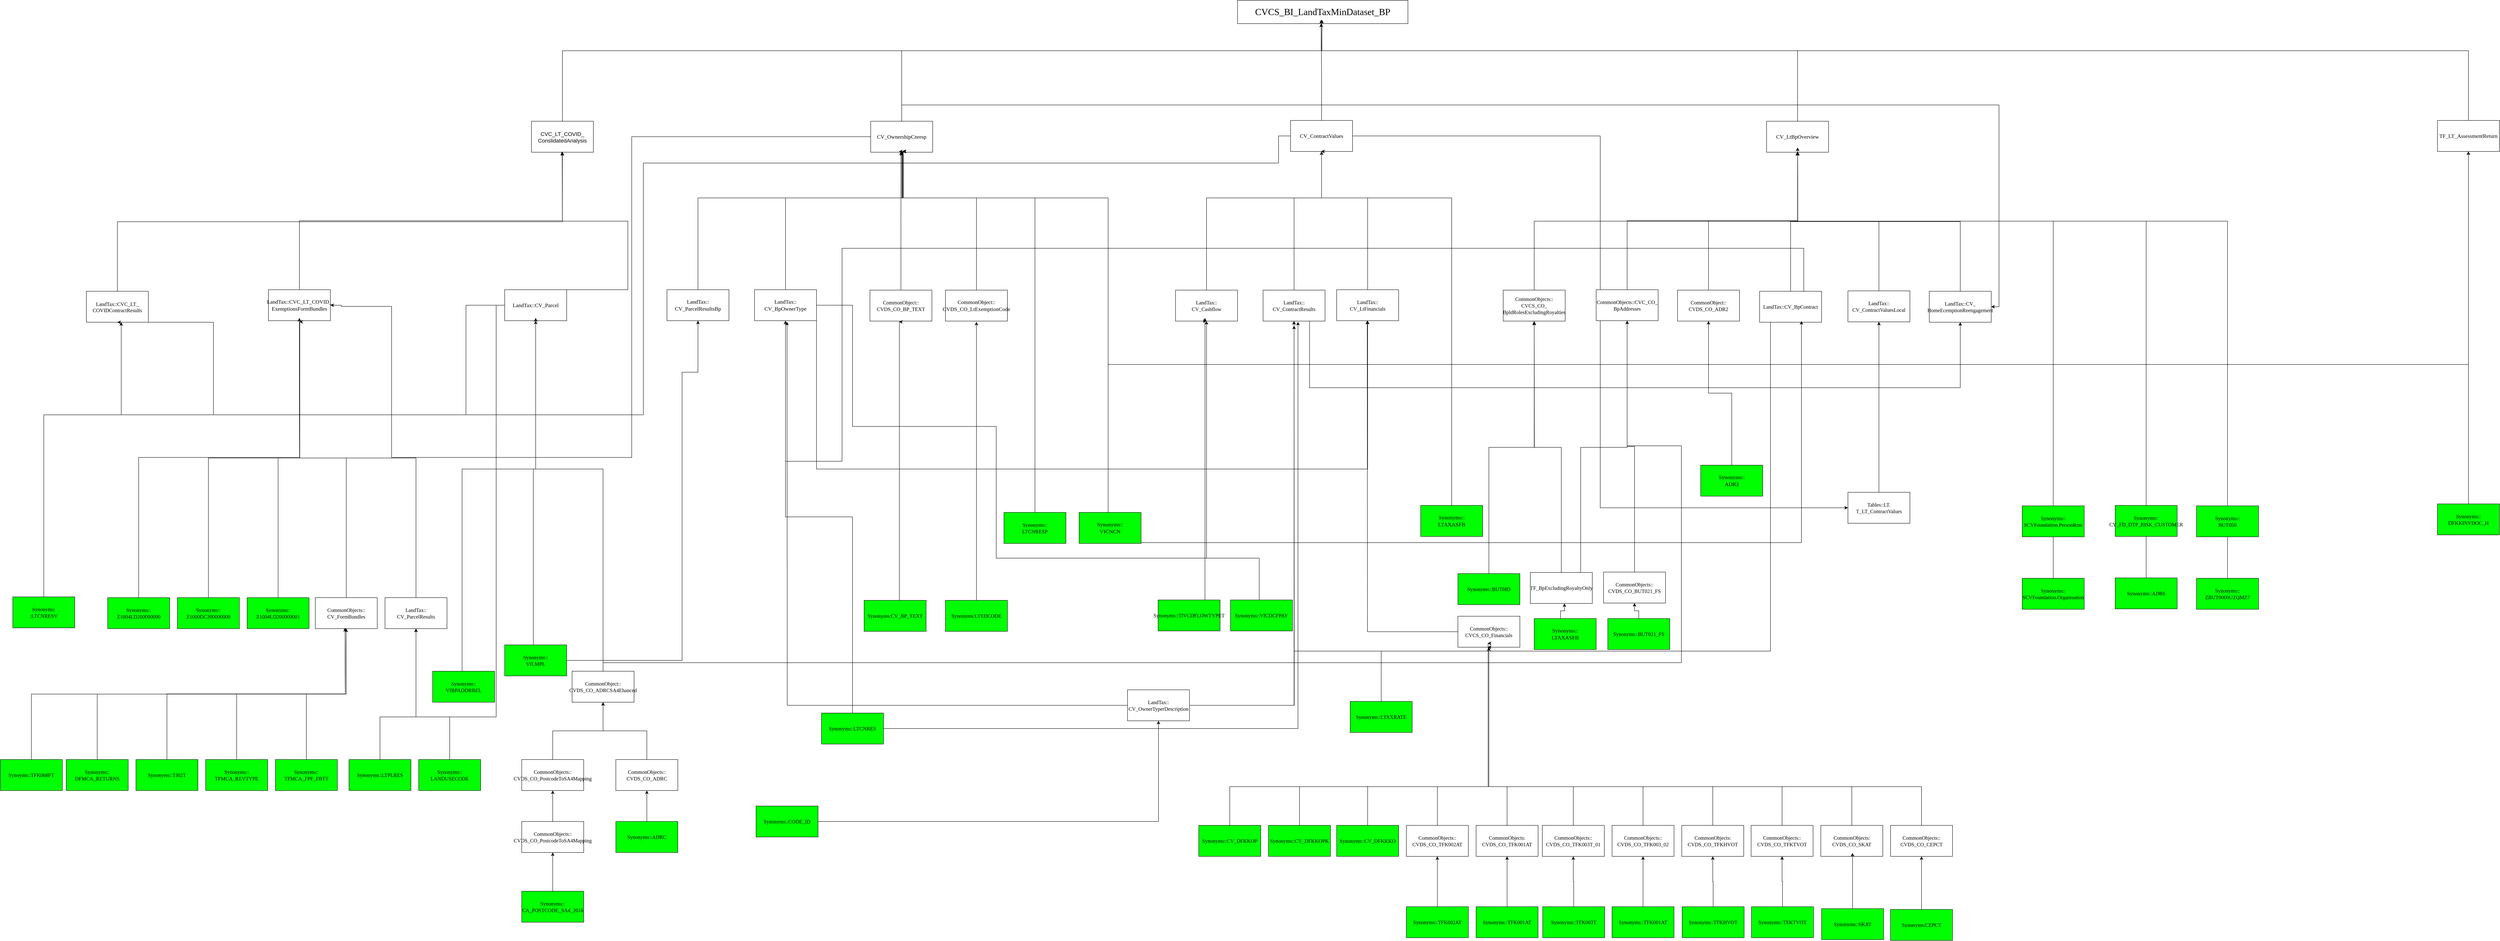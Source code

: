<mxfile version="26.0.15">
  <diagram name="Page-1" id="h3Q4yjTNShIfwBBx21Gm">
    <mxGraphModel dx="5345" dy="1116" grid="1" gridSize="10" guides="1" tooltips="1" connect="1" arrows="1" fold="1" page="1" pageScale="1" pageWidth="827" pageHeight="1169" math="0" shadow="0">
      <root>
        <mxCell id="0" />
        <mxCell id="1" parent="0" />
        <mxCell id="wGV_q_7Ccg4vwoB7AuN0-1" value="&lt;p style=&quot;margin-top: 0pt; margin-bottom: 0pt; margin-left: 0in; direction: ltr; unicode-bidi: embed; word-break: normal;&quot;&gt;&lt;span style=&quot;font-size: 18pt; font-family: Aptos;&quot;&gt;CVCS_BI_LandTaxMinDataset_BP&lt;/span&gt;&lt;/p&gt;" style="rounded=0;whiteSpace=wrap;html=1;" parent="1" vertex="1">
          <mxGeometry x="194" y="90" width="440" height="60" as="geometry" />
        </mxCell>
        <mxCell id="wGV_q_7Ccg4vwoB7AuN0-7" style="edgeStyle=orthogonalEdgeStyle;rounded=0;orthogonalLoop=1;jettySize=auto;html=1;entryX=0.5;entryY=1;entryDx=0;entryDy=0;exitX=0.5;exitY=0;exitDx=0;exitDy=0;" parent="1" source="wGV_q_7Ccg4vwoB7AuN0-2" edge="1">
          <mxGeometry relative="1" as="geometry">
            <mxPoint x="8" y="312" as="sourcePoint" />
            <mxPoint x="412" y="140" as="targetPoint" />
            <Array as="points">
              <mxPoint x="-1549" y="220" />
              <mxPoint x="412" y="220" />
            </Array>
          </mxGeometry>
        </mxCell>
        <mxCell id="wGV_q_7Ccg4vwoB7AuN0-2" value="&lt;font style=&quot;font-size: 14px;&quot;&gt;&lt;br&gt;&lt;br&gt;&lt;br&gt;&lt;/font&gt;&lt;p style=&quot;language:en-AU;margin-top:0pt;margin-bottom:0pt;margin-left:0in;&lt;br/&gt;text-align:center;direction:ltr;unicode-bidi:embed;mso-line-break-override:&lt;br/&gt;none;word-break:normal;punctuation-wrap:hanging&quot;&gt;&lt;span style=&quot;color: black;&quot;&gt;&lt;font style=&quot;font-size: 14px;&quot;&gt;&lt;br&gt;&lt;/font&gt;&lt;/span&gt;&lt;/p&gt;&lt;p style=&quot;language:en-AU;margin-top:0pt;margin-bottom:0pt;margin-left:0in;&lt;br/&gt;text-align:center;direction:ltr;unicode-bidi:embed;mso-line-break-override:&lt;br/&gt;none;word-break:normal;punctuation-wrap:hanging&quot;&gt;&lt;span style=&quot;color: black;&quot;&gt;&lt;font style=&quot;font-size: 14px;&quot;&gt;&lt;br&gt;&lt;/font&gt;&lt;/span&gt;&lt;/p&gt;&lt;p style=&quot;language:en-AU;margin-top:0pt;margin-bottom:0pt;margin-left:0in;&lt;br/&gt;text-align:center;direction:ltr;unicode-bidi:embed;mso-line-break-override:&lt;br/&gt;none;word-break:normal;punctuation-wrap:hanging&quot;&gt;&lt;span style=&quot;color: black;&quot;&gt;&lt;font style=&quot;font-size: 14px;&quot;&gt;CVC_LT_COVID_&lt;/font&gt;&lt;/span&gt;&lt;/p&gt;&lt;p style=&quot;language:en-AU;margin-top:0pt;margin-bottom:0pt;margin-left:0in;&lt;br/&gt;text-align:center;direction:ltr;unicode-bidi:embed;mso-line-break-override:&lt;br/&gt;none;word-break:normal;punctuation-wrap:hanging&quot;&gt;&lt;span style=&quot;color: black;&quot;&gt;&lt;font style=&quot;font-size: 14px;&quot;&gt;ConslidatedAnalysis&lt;/font&gt;&lt;/span&gt;&lt;/p&gt;&lt;font style=&quot;&quot;&gt;&lt;font style=&quot;font-size: 14px;&quot;&gt;&lt;br&gt;&lt;br&gt;&lt;br&gt;&lt;br&gt;&lt;/font&gt;&lt;br&gt;&lt;/font&gt;" style="rounded=0;whiteSpace=wrap;html=1;align=center;" parent="1" vertex="1">
          <mxGeometry x="-1629" y="402" width="160" height="80" as="geometry" />
        </mxCell>
        <mxCell id="wGV_q_7Ccg4vwoB7AuN0-8" style="edgeStyle=orthogonalEdgeStyle;rounded=0;orthogonalLoop=1;jettySize=auto;html=1;" parent="1" source="wGV_q_7Ccg4vwoB7AuN0-3" edge="1">
          <mxGeometry relative="1" as="geometry">
            <mxPoint x="410" y="150" as="targetPoint" />
            <Array as="points">
              <mxPoint x="210" y="220" />
              <mxPoint x="411" y="220" />
            </Array>
          </mxGeometry>
        </mxCell>
        <mxCell id="LHNavZ_HutkN8GlFZke4-14" style="edgeStyle=orthogonalEdgeStyle;rounded=0;orthogonalLoop=1;jettySize=auto;html=1;exitX=0;exitY=0.5;exitDx=0;exitDy=0;entryX=1;entryY=0.5;entryDx=0;entryDy=0;" parent="1" source="wGV_q_7Ccg4vwoB7AuN0-3" target="wGV_q_7Ccg4vwoB7AuN0-14" edge="1">
          <mxGeometry relative="1" as="geometry">
            <Array as="points">
              <mxPoint x="-1370" y="442" />
              <mxPoint x="-1370" y="1270" />
              <mxPoint x="-1990" y="1270" />
              <mxPoint x="-1990" y="880" />
              <mxPoint x="-2120" y="880" />
              <mxPoint x="-2120" y="877" />
            </Array>
          </mxGeometry>
        </mxCell>
        <mxCell id="LHNavZ_HutkN8GlFZke4-77" style="edgeStyle=orthogonalEdgeStyle;rounded=0;orthogonalLoop=1;jettySize=auto;html=1;entryX=1;entryY=0.5;entryDx=0;entryDy=0;" parent="1" source="wGV_q_7Ccg4vwoB7AuN0-3" target="wGV_q_7Ccg4vwoB7AuN0-52" edge="1">
          <mxGeometry relative="1" as="geometry">
            <Array as="points">
              <mxPoint x="-673" y="360" />
              <mxPoint x="2160" y="360" />
              <mxPoint x="2160" y="881" />
            </Array>
          </mxGeometry>
        </mxCell>
        <mxCell id="wGV_q_7Ccg4vwoB7AuN0-3" value="&lt;font style=&quot;font-size: 14px;&quot;&gt;&lt;p style=&quot;margin-top: 0pt; margin-bottom: 0pt; margin-left: 0in; direction: ltr; unicode-bidi: embed; word-break: normal;&quot;&gt;&lt;span style=&quot;font-family: Aptos;&quot;&gt;CV_OwnershipCnresp&lt;/span&gt;&lt;/p&gt;&lt;/font&gt;" style="rounded=0;whiteSpace=wrap;html=1;align=center;" parent="1" vertex="1">
          <mxGeometry x="-753" y="402" width="160" height="80" as="geometry" />
        </mxCell>
        <mxCell id="wGV_q_7Ccg4vwoB7AuN0-9" style="edgeStyle=orthogonalEdgeStyle;rounded=0;orthogonalLoop=1;jettySize=auto;html=1;" parent="1" source="wGV_q_7Ccg4vwoB7AuN0-4" edge="1">
          <mxGeometry relative="1" as="geometry">
            <mxPoint x="410" y="140" as="targetPoint" />
          </mxGeometry>
        </mxCell>
        <mxCell id="LHNavZ_HutkN8GlFZke4-6" style="edgeStyle=orthogonalEdgeStyle;rounded=0;orthogonalLoop=1;jettySize=auto;html=1;exitX=0;exitY=0.5;exitDx=0;exitDy=0;entryX=0.5;entryY=1;entryDx=0;entryDy=0;" parent="1" source="wGV_q_7Ccg4vwoB7AuN0-4" target="wGV_q_7Ccg4vwoB7AuN0-13" edge="1">
          <mxGeometry relative="1" as="geometry">
            <Array as="points">
              <mxPoint x="300" y="440" />
              <mxPoint x="300" y="510" />
              <mxPoint x="-1340" y="510" />
              <mxPoint x="-1340" y="1160" />
              <mxPoint x="-2450" y="1160" />
              <mxPoint x="-2450" y="921" />
            </Array>
          </mxGeometry>
        </mxCell>
        <mxCell id="4VcEYmy6sL9e20GkQcCw-4" style="edgeStyle=orthogonalEdgeStyle;rounded=0;orthogonalLoop=1;jettySize=auto;html=1;entryX=0;entryY=0.5;entryDx=0;entryDy=0;" edge="1" parent="1" source="wGV_q_7Ccg4vwoB7AuN0-4" target="LHNavZ_HutkN8GlFZke4-74">
          <mxGeometry relative="1" as="geometry" />
        </mxCell>
        <mxCell id="wGV_q_7Ccg4vwoB7AuN0-4" value="&lt;font style=&quot;font-size: 14px;&quot;&gt;&lt;br&gt;&lt;br&gt;&lt;br&gt;&lt;/font&gt;&lt;p style=&quot;language:en-AU;margin-top:0pt;margin-bottom:0pt;margin-left:0in;&lt;br/&gt;text-align:center;direction:ltr;unicode-bidi:embed;mso-line-break-override:&lt;br/&gt;none;word-break:normal;punctuation-wrap:hanging&quot;&gt;&lt;span style=&quot;color: black;&quot;&gt;&lt;font style=&quot;font-size: 14px;&quot;&gt;&lt;br&gt;&lt;/font&gt;&lt;/span&gt;&lt;/p&gt;&lt;p style=&quot;language:en-AU;margin-top:0pt;margin-bottom:0pt;margin-left:0in;&lt;br/&gt;text-align:center;direction:ltr;unicode-bidi:embed;mso-line-break-override:&lt;br/&gt;none;word-break:normal;punctuation-wrap:hanging&quot;&gt;&lt;span style=&quot;color: black;&quot;&gt;&lt;font style=&quot;font-size: 14px;&quot;&gt;&lt;br&gt;&lt;/font&gt;&lt;/span&gt;&lt;/p&gt;&lt;p style=&quot;margin-top: 0pt; margin-bottom: 0pt; margin-left: 0in; direction: ltr; unicode-bidi: embed; word-break: normal;&quot;&gt;&lt;span style=&quot;font-family: Aptos;&quot;&gt;&lt;font style=&quot;font-size: 14px;&quot;&gt;CV_ContractValues&lt;/font&gt;&lt;/span&gt;&lt;/p&gt;&lt;font style=&quot;&quot;&gt;&lt;font style=&quot;font-size: 14px;&quot;&gt;&lt;br&gt;&lt;br&gt;&lt;br&gt;&lt;br&gt;&lt;/font&gt;&lt;br&gt;&lt;/font&gt;" style="rounded=0;whiteSpace=wrap;html=1;align=center;" parent="1" vertex="1">
          <mxGeometry x="331" y="400" width="160" height="80" as="geometry" />
        </mxCell>
        <mxCell id="wGV_q_7Ccg4vwoB7AuN0-10" style="edgeStyle=orthogonalEdgeStyle;rounded=0;orthogonalLoop=1;jettySize=auto;html=1;" parent="1" source="wGV_q_7Ccg4vwoB7AuN0-5" edge="1">
          <mxGeometry relative="1" as="geometry">
            <mxPoint x="410" y="150" as="targetPoint" />
            <Array as="points">
              <mxPoint x="590" y="220" />
              <mxPoint x="411" y="220" />
            </Array>
          </mxGeometry>
        </mxCell>
        <mxCell id="wGV_q_7Ccg4vwoB7AuN0-5" value="&lt;font style=&quot;font-size: 14px;&quot;&gt;&lt;p style=&quot;margin-top: 0pt; margin-bottom: 0pt; margin-left: 0in; direction: ltr; unicode-bidi: embed; word-break: normal;&quot;&gt;&lt;span style=&quot;font-family: Aptos;&quot;&gt;CV_LtBpOverview&lt;/span&gt;&lt;/p&gt;&lt;/font&gt;" style="rounded=0;whiteSpace=wrap;html=1;align=center;" parent="1" vertex="1">
          <mxGeometry x="1560" y="402" width="160" height="80" as="geometry" />
        </mxCell>
        <mxCell id="wGV_q_7Ccg4vwoB7AuN0-12" style="edgeStyle=orthogonalEdgeStyle;rounded=0;orthogonalLoop=1;jettySize=auto;html=1;exitX=0.5;exitY=0;exitDx=0;exitDy=0;" parent="1" source="wGV_q_7Ccg4vwoB7AuN0-6" edge="1">
          <mxGeometry relative="1" as="geometry">
            <mxPoint x="410" y="150" as="targetPoint" />
            <mxPoint x="1187" y="330" as="sourcePoint" />
            <Array as="points">
              <mxPoint x="1107" y="220" />
              <mxPoint x="411" y="220" />
            </Array>
          </mxGeometry>
        </mxCell>
        <mxCell id="wGV_q_7Ccg4vwoB7AuN0-6" value="&lt;font style=&quot;font-size: 14px;&quot;&gt;&lt;p style=&quot;margin-top: 0pt; margin-bottom: 0pt; margin-left: 0in; direction: ltr; unicode-bidi: embed; word-break: normal;&quot;&gt;&lt;span style=&quot;font-family: Aptos;&quot;&gt;TF_LT_AssessmentReturn&lt;/span&gt;&lt;/p&gt;&lt;/font&gt;" style="rounded=0;whiteSpace=wrap;html=1;align=center;" parent="1" vertex="1">
          <mxGeometry x="3292" y="400" width="160" height="80" as="geometry" />
        </mxCell>
        <mxCell id="wGV_q_7Ccg4vwoB7AuN0-32" style="edgeStyle=orthogonalEdgeStyle;rounded=0;orthogonalLoop=1;jettySize=auto;html=1;exitX=0.5;exitY=0;exitDx=0;exitDy=0;entryX=0.5;entryY=1;entryDx=0;entryDy=0;" parent="1" source="wGV_q_7Ccg4vwoB7AuN0-13" target="wGV_q_7Ccg4vwoB7AuN0-2" edge="1">
          <mxGeometry relative="1" as="geometry" />
        </mxCell>
        <mxCell id="wGV_q_7Ccg4vwoB7AuN0-13" value="&lt;font style=&quot;font-size: 14px;&quot;&gt;&lt;br&gt;&lt;br&gt;&lt;br&gt;&lt;/font&gt;&lt;p style=&quot;language:en-AU;margin-top:0pt;margin-bottom:0pt;margin-left:0in;&lt;br/&gt;text-align:center;direction:ltr;unicode-bidi:embed;mso-line-break-override:&lt;br/&gt;none;word-break:normal;punctuation-wrap:hanging&quot;&gt;&lt;span style=&quot;color: black;&quot;&gt;&lt;font style=&quot;font-size: 14px;&quot;&gt;&lt;br&gt;&lt;/font&gt;&lt;/span&gt;&lt;/p&gt;&lt;p style=&quot;language:en-AU;margin-top:0pt;margin-bottom:0pt;margin-left:0in;&lt;br/&gt;text-align:center;direction:ltr;unicode-bidi:embed;mso-line-break-override:&lt;br/&gt;none;word-break:normal;punctuation-wrap:hanging&quot;&gt;&lt;span style=&quot;color: black;&quot;&gt;&lt;font style=&quot;font-size: 14px;&quot;&gt;&lt;br&gt;&lt;/font&gt;&lt;/span&gt;&lt;/p&gt;&lt;p style=&quot;margin-top: 0pt; margin-bottom: 0pt; margin-left: 0in; direction: ltr; unicode-bidi: embed; word-break: normal;&quot;&gt;&lt;span style=&quot;font-size: 10pt; font-family: Aptos;&quot;&gt;LandTax&lt;/span&gt;&lt;span style=&quot;font-size: 10pt; font-family: Aptos;&quot;&gt;::&lt;/span&gt;&lt;span style=&quot;font-size: 10pt; font-family: Aptos;&quot;&gt;CVC_LT_&lt;/span&gt;&lt;/p&gt;&lt;p style=&quot;margin-top: 0pt; margin-bottom: 0pt; margin-left: 0in; direction: ltr; unicode-bidi: embed; word-break: normal;&quot;&gt;&lt;span style=&quot;font-size: 10pt; font-family: Aptos;&quot;&gt;COVIDContractResults&lt;/span&gt;&lt;/p&gt;&lt;font style=&quot;&quot;&gt;&lt;font style=&quot;font-size: 14px;&quot;&gt;&lt;br&gt;&lt;br&gt;&lt;br&gt;&lt;br&gt;&lt;/font&gt;&lt;br&gt;&lt;/font&gt;" style="rounded=0;whiteSpace=wrap;html=1;align=center;" parent="1" vertex="1">
          <mxGeometry x="-2778" y="841" width="160" height="80" as="geometry" />
        </mxCell>
        <mxCell id="wGV_q_7Ccg4vwoB7AuN0-33" style="edgeStyle=orthogonalEdgeStyle;rounded=0;orthogonalLoop=1;jettySize=auto;html=1;exitX=0.5;exitY=0;exitDx=0;exitDy=0;" parent="1" source="wGV_q_7Ccg4vwoB7AuN0-14" edge="1">
          <mxGeometry relative="1" as="geometry">
            <mxPoint x="-1549.571" y="480" as="targetPoint" />
          </mxGeometry>
        </mxCell>
        <mxCell id="wGV_q_7Ccg4vwoB7AuN0-14" value="&lt;font style=&quot;font-size: 14px;&quot;&gt;&lt;p style=&quot;margin-top: 0pt; margin-bottom: 0pt; margin-left: 0in; direction: ltr; unicode-bidi: embed; word-break: normal;&quot;&gt;&lt;span style=&quot;font-family: Aptos;&quot;&gt;LandTax&lt;/span&gt;&lt;span style=&quot;font-family: Aptos;&quot;&gt;::&lt;/span&gt;&lt;span style=&quot;font-family: Aptos;&quot;&gt;CVC_LT_COVID_&lt;/span&gt;&lt;/p&gt;&lt;p style=&quot;margin-top: 0pt; margin-bottom: 0pt; margin-left: 0in; direction: ltr; unicode-bidi: embed; word-break: normal;&quot;&gt;&lt;span style=&quot;font-family: Aptos;&quot;&gt;ExemptionsFormBundles&lt;/span&gt;&lt;/p&gt;&lt;/font&gt;" style="rounded=0;whiteSpace=wrap;html=1;align=center;" parent="1" vertex="1">
          <mxGeometry x="-2308" y="837" width="160" height="80" as="geometry" />
        </mxCell>
        <mxCell id="wGV_q_7Ccg4vwoB7AuN0-34" style="edgeStyle=orthogonalEdgeStyle;rounded=0;orthogonalLoop=1;jettySize=auto;html=1;exitX=0.5;exitY=0;exitDx=0;exitDy=0;entryX=0.5;entryY=1;entryDx=0;entryDy=0;" parent="1" source="wGV_q_7Ccg4vwoB7AuN0-15" target="wGV_q_7Ccg4vwoB7AuN0-2" edge="1">
          <mxGeometry relative="1" as="geometry">
            <Array as="points">
              <mxPoint x="-1380" y="660" />
              <mxPoint x="-1549" y="660" />
            </Array>
          </mxGeometry>
        </mxCell>
        <mxCell id="LHNavZ_HutkN8GlFZke4-5" style="edgeStyle=orthogonalEdgeStyle;rounded=0;orthogonalLoop=1;jettySize=auto;html=1;exitX=0;exitY=0.5;exitDx=0;exitDy=0;" parent="1" source="wGV_q_7Ccg4vwoB7AuN0-15" target="wGV_q_7Ccg4vwoB7AuN0-13" edge="1">
          <mxGeometry relative="1" as="geometry">
            <Array as="points">
              <mxPoint x="-1798" y="877" />
              <mxPoint x="-1798" y="1160" />
              <mxPoint x="-2688" y="1160" />
            </Array>
          </mxGeometry>
        </mxCell>
        <mxCell id="LHNavZ_HutkN8GlFZke4-78" style="edgeStyle=orthogonalEdgeStyle;rounded=0;orthogonalLoop=1;jettySize=auto;html=1;entryX=0.5;entryY=1;entryDx=0;entryDy=0;" parent="1" source="wGV_q_7Ccg4vwoB7AuN0-15" target="LHNavZ_HutkN8GlFZke4-11" edge="1">
          <mxGeometry relative="1" as="geometry">
            <Array as="points">
              <mxPoint x="-1720" y="877" />
              <mxPoint x="-1720" y="1940" />
              <mxPoint x="-1927" y="1940" />
            </Array>
          </mxGeometry>
        </mxCell>
        <mxCell id="wGV_q_7Ccg4vwoB7AuN0-15" value="&lt;font style=&quot;font-size: 14px;&quot;&gt;&lt;p style=&quot;margin-top: 0pt; margin-bottom: 0pt; margin-left: 0in; direction: ltr; unicode-bidi: embed; word-break: normal;&quot;&gt;&lt;span style=&quot;font-family: Aptos;&quot;&gt;LandTax&lt;/span&gt;&lt;span style=&quot;font-family: Aptos;&quot;&gt;::&lt;/span&gt;&lt;span style=&quot;font-family: Aptos;&quot;&gt;CV_Parcel&lt;/span&gt;&lt;/p&gt;&lt;/font&gt;" style="rounded=0;whiteSpace=wrap;html=1;align=center;" parent="1" vertex="1">
          <mxGeometry x="-1698" y="837" width="160" height="80" as="geometry" />
        </mxCell>
        <mxCell id="wGV_q_7Ccg4vwoB7AuN0-23" style="edgeStyle=orthogonalEdgeStyle;rounded=0;orthogonalLoop=1;jettySize=auto;html=1;exitX=0.5;exitY=0;exitDx=0;exitDy=0;entryX=0.5;entryY=1;entryDx=0;entryDy=0;" parent="1" source="wGV_q_7Ccg4vwoB7AuN0-17" target="wGV_q_7Ccg4vwoB7AuN0-3" edge="1">
          <mxGeometry relative="1" as="geometry">
            <Array as="points">
              <mxPoint x="-1199" y="600" />
              <mxPoint x="-673" y="600" />
            </Array>
          </mxGeometry>
        </mxCell>
        <mxCell id="wGV_q_7Ccg4vwoB7AuN0-17" value="&lt;font style=&quot;font-size: 14px;&quot;&gt;&lt;p style=&quot;margin-top: 0pt; margin-bottom: 0pt; margin-left: 0in; direction: ltr; unicode-bidi: embed; word-break: normal;&quot;&gt;&lt;span style=&quot;font-family: Aptos;&quot;&gt;LandTax&lt;/span&gt;&lt;span style=&quot;font-family: Aptos;&quot;&gt;::&lt;/span&gt;&lt;/p&gt;&lt;p style=&quot;margin-top: 0pt; margin-bottom: 0pt; margin-left: 0in; direction: ltr; unicode-bidi: embed; word-break: normal;&quot;&gt;&lt;span style=&quot;font-family: Aptos;&quot;&gt;CV_ParcelResultsBp&lt;/span&gt;&lt;/p&gt;&lt;/font&gt;" style="rounded=0;whiteSpace=wrap;html=1;align=center;" parent="1" vertex="1">
          <mxGeometry x="-1279" y="837" width="160" height="80" as="geometry" />
        </mxCell>
        <mxCell id="wGV_q_7Ccg4vwoB7AuN0-25" style="edgeStyle=orthogonalEdgeStyle;rounded=0;orthogonalLoop=1;jettySize=auto;html=1;exitX=0.5;exitY=0;exitDx=0;exitDy=0;" parent="1" source="wGV_q_7Ccg4vwoB7AuN0-18" edge="1">
          <mxGeometry relative="1" as="geometry">
            <mxPoint x="-672" y="480" as="targetPoint" />
            <Array as="points">
              <mxPoint x="-973" y="600" />
              <mxPoint x="-671" y="600" />
              <mxPoint x="-671" y="480" />
            </Array>
          </mxGeometry>
        </mxCell>
        <mxCell id="LHNavZ_HutkN8GlFZke4-55" style="edgeStyle=orthogonalEdgeStyle;rounded=0;orthogonalLoop=1;jettySize=auto;html=1;exitX=1;exitY=0.5;exitDx=0;exitDy=0;entryX=0.5;entryY=1;entryDx=0;entryDy=0;" parent="1" source="wGV_q_7Ccg4vwoB7AuN0-18" target="wGV_q_7Ccg4vwoB7AuN0-35" edge="1">
          <mxGeometry relative="1" as="geometry">
            <Array as="points">
              <mxPoint x="-800" y="877" />
              <mxPoint x="-800" y="1190" />
              <mxPoint x="-429" y="1190" />
              <mxPoint x="-429" y="1530" />
              <mxPoint x="114" y="1530" />
            </Array>
          </mxGeometry>
        </mxCell>
        <mxCell id="LHNavZ_HutkN8GlFZke4-56" style="edgeStyle=orthogonalEdgeStyle;rounded=0;orthogonalLoop=1;jettySize=auto;html=1;exitX=1;exitY=0.5;exitDx=0;exitDy=0;entryX=0.5;entryY=1;entryDx=0;entryDy=0;" parent="1" source="wGV_q_7Ccg4vwoB7AuN0-18" target="wGV_q_7Ccg4vwoB7AuN0-37" edge="1">
          <mxGeometry relative="1" as="geometry">
            <Array as="points">
              <mxPoint x="-893" y="1300" />
              <mxPoint x="530" y="1300" />
            </Array>
          </mxGeometry>
        </mxCell>
        <mxCell id="wGV_q_7Ccg4vwoB7AuN0-18" value="&lt;font style=&quot;font-size: 14px;&quot;&gt;&lt;p style=&quot;margin-top: 0pt; margin-bottom: 0pt; margin-left: 0in; direction: ltr; unicode-bidi: embed; word-break: normal;&quot;&gt;&lt;span style=&quot;font-family: Aptos;&quot;&gt;LandTax&lt;/span&gt;&lt;span style=&quot;font-family: Aptos;&quot;&gt;::&lt;/span&gt;&lt;/p&gt;&lt;p style=&quot;margin-top: 0pt; margin-bottom: 0pt; margin-left: 0in; direction: ltr; unicode-bidi: embed; word-break: normal;&quot;&gt;&lt;span style=&quot;font-family: Aptos;&quot;&gt;CV_&lt;/span&gt;&lt;span style=&quot;font-family: Aptos; background-color: initial;&quot;&gt;BpOwnerType&lt;/span&gt;&lt;/p&gt;&lt;/font&gt;" style="rounded=0;whiteSpace=wrap;html=1;align=center;" parent="1" vertex="1">
          <mxGeometry x="-1053" y="837" width="160" height="80" as="geometry" />
        </mxCell>
        <mxCell id="wGV_q_7Ccg4vwoB7AuN0-26" style="edgeStyle=orthogonalEdgeStyle;rounded=0;orthogonalLoop=1;jettySize=auto;html=1;exitX=0.5;exitY=0;exitDx=0;exitDy=0;" parent="1" source="wGV_q_7Ccg4vwoB7AuN0-19" edge="1">
          <mxGeometry relative="1" as="geometry">
            <mxPoint x="-674.857" y="480" as="targetPoint" />
          </mxGeometry>
        </mxCell>
        <mxCell id="wGV_q_7Ccg4vwoB7AuN0-19" value="&lt;font style=&quot;font-size: 14px;&quot;&gt;&lt;p style=&quot;margin-top: 0pt; margin-bottom: 0pt; margin-left: 0in; direction: ltr; unicode-bidi: embed; word-break: normal;&quot;&gt;&lt;span style=&quot;font-size: 10pt; font-family: Aptos;&quot;&gt;CommonObject&lt;/span&gt;&lt;span style=&quot;font-size: 10pt; font-family: Aptos;&quot;&gt;::&lt;/span&gt;&lt;/p&gt;&lt;p style=&quot;margin-top: 0pt; margin-bottom: 0pt; margin-left: 0in; direction: ltr; unicode-bidi: embed; word-break: normal;&quot;&gt;&lt;span style=&quot;font-size: 10pt; font-family: Aptos;&quot;&gt;C&lt;/span&gt;&lt;span style=&quot;font-size: 10pt; font-family: Aptos;&quot;&gt;VDS_CO_BP_TEXT&lt;/span&gt;&lt;/p&gt;&lt;/font&gt;" style="rounded=0;whiteSpace=wrap;html=1;align=center;" parent="1" vertex="1">
          <mxGeometry x="-755" y="838" width="160" height="80" as="geometry" />
        </mxCell>
        <mxCell id="wGV_q_7Ccg4vwoB7AuN0-27" style="edgeStyle=orthogonalEdgeStyle;rounded=0;orthogonalLoop=1;jettySize=auto;html=1;exitX=0.5;exitY=0;exitDx=0;exitDy=0;" parent="1" source="wGV_q_7Ccg4vwoB7AuN0-20" edge="1">
          <mxGeometry relative="1" as="geometry">
            <mxPoint x="-672" y="480" as="targetPoint" />
            <Array as="points">
              <mxPoint x="-480" y="600" />
              <mxPoint x="-671" y="600" />
              <mxPoint x="-671" y="480" />
            </Array>
          </mxGeometry>
        </mxCell>
        <mxCell id="wGV_q_7Ccg4vwoB7AuN0-20" value="&lt;font style=&quot;font-size: 14px;&quot;&gt;&lt;p style=&quot;margin-top: 0pt; margin-bottom: 0pt; margin-left: 0in; direction: ltr; unicode-bidi: embed; word-break: normal;&quot;&gt;&lt;span style=&quot;font-family: Aptos;&quot;&gt;CommonObject&lt;/span&gt;&lt;span style=&quot;font-family: Aptos;&quot;&gt;::&lt;/span&gt;&lt;/p&gt;&lt;p style=&quot;margin-top: 0pt; margin-bottom: 0pt; margin-left: 0in; direction: ltr; unicode-bidi: embed; word-break: normal;&quot;&gt;&lt;span style=&quot;font-family: Aptos;&quot;&gt;C&lt;/span&gt;&lt;span style=&quot;font-family: Aptos;&quot;&gt;VDS_CO_LtExemptionCode&lt;/span&gt;&lt;/p&gt;&lt;/font&gt;" style="rounded=0;whiteSpace=wrap;html=1;align=center;" parent="1" vertex="1">
          <mxGeometry x="-560" y="838" width="160" height="80" as="geometry" />
        </mxCell>
        <mxCell id="wGV_q_7Ccg4vwoB7AuN0-40" style="edgeStyle=orthogonalEdgeStyle;rounded=0;orthogonalLoop=1;jettySize=auto;html=1;" parent="1" source="wGV_q_7Ccg4vwoB7AuN0-21" edge="1">
          <mxGeometry relative="1" as="geometry">
            <mxPoint x="-670.0" y="480" as="targetPoint" />
            <Array as="points">
              <mxPoint x="-329" y="600" />
              <mxPoint x="-669" y="600" />
              <mxPoint x="-669" y="480" />
            </Array>
          </mxGeometry>
        </mxCell>
        <mxCell id="wGV_q_7Ccg4vwoB7AuN0-21" value="&lt;font style=&quot;font-size: 14px;&quot;&gt;&lt;p style=&quot;margin-top: 0pt; margin-bottom: 0pt; margin-left: 0in; direction: ltr; unicode-bidi: embed; word-break: normal;&quot;&gt;&lt;span style=&quot;font-size: 10pt; font-family: Aptos;&quot;&gt;Synonyms::&lt;/span&gt;&lt;/p&gt;&lt;p style=&quot;margin-top: 0pt; margin-bottom: 0pt; margin-left: 0in; direction: ltr; unicode-bidi: embed; word-break: normal;&quot;&gt;&lt;span style=&quot;font-size: 10pt; font-family: Aptos;&quot;&gt;LTCNRESP&lt;/span&gt;&lt;/p&gt;&lt;/font&gt;" style="rounded=0;whiteSpace=wrap;html=1;align=center;fillColor=#00FF00;" parent="1" vertex="1">
          <mxGeometry x="-409" y="1412" width="160" height="80" as="geometry" />
        </mxCell>
        <mxCell id="wGV_q_7Ccg4vwoB7AuN0-39" style="edgeStyle=orthogonalEdgeStyle;rounded=0;orthogonalLoop=1;jettySize=auto;html=1;" parent="1" source="wGV_q_7Ccg4vwoB7AuN0-22" edge="1">
          <mxGeometry relative="1" as="geometry">
            <mxPoint x="-680.0" y="480" as="targetPoint" />
            <Array as="points">
              <mxPoint x="-140" y="600" />
              <mxPoint x="-670" y="600" />
              <mxPoint x="-670" y="480" />
            </Array>
          </mxGeometry>
        </mxCell>
        <mxCell id="wGV_q_7Ccg4vwoB7AuN0-76" style="edgeStyle=orthogonalEdgeStyle;rounded=0;orthogonalLoop=1;jettySize=auto;html=1;exitX=0.5;exitY=0;exitDx=0;exitDy=0;entryX=0.5;entryY=1;entryDx=0;entryDy=0;" parent="1" source="wGV_q_7Ccg4vwoB7AuN0-22" target="wGV_q_7Ccg4vwoB7AuN0-6" edge="1">
          <mxGeometry relative="1" as="geometry">
            <Array as="points">
              <mxPoint x="-140" y="1412" />
              <mxPoint x="-140" y="1030" />
              <mxPoint x="3372" y="1030" />
            </Array>
          </mxGeometry>
        </mxCell>
        <mxCell id="wGV_q_7Ccg4vwoB7AuN0-22" value="&lt;font style=&quot;font-size: 14px;&quot;&gt;&lt;p style=&quot;margin-top: 0pt; margin-bottom: 0pt; margin-left: 0in; direction: ltr; unicode-bidi: embed; word-break: normal;&quot;&gt;&lt;span style=&quot;font-family: Aptos;&quot;&gt;Synonyms::&lt;/span&gt;&lt;/p&gt;&lt;p style=&quot;margin-top: 0pt; margin-bottom: 0pt; margin-left: 0in; direction: ltr; unicode-bidi: embed; word-break: normal;&quot;&gt;&lt;span style=&quot;font-family: Aptos; background-color: initial;&quot;&gt;VICNCN&lt;/span&gt;&lt;/p&gt;&lt;/font&gt;" style="rounded=0;whiteSpace=wrap;html=1;align=center;fillColor=#00FF00;" parent="1" vertex="1">
          <mxGeometry x="-215" y="1412" width="160" height="80" as="geometry" />
        </mxCell>
        <mxCell id="wGV_q_7Ccg4vwoB7AuN0-41" style="edgeStyle=orthogonalEdgeStyle;rounded=0;orthogonalLoop=1;jettySize=auto;html=1;entryX=0.5;entryY=1;entryDx=0;entryDy=0;" parent="1" source="wGV_q_7Ccg4vwoB7AuN0-35" target="wGV_q_7Ccg4vwoB7AuN0-4" edge="1">
          <mxGeometry relative="1" as="geometry">
            <Array as="points">
              <mxPoint x="114" y="600" />
              <mxPoint x="411" y="600" />
            </Array>
          </mxGeometry>
        </mxCell>
        <mxCell id="wGV_q_7Ccg4vwoB7AuN0-35" value="&lt;font style=&quot;font-size: 14px;&quot;&gt;&lt;p style=&quot;margin-top: 0pt; margin-bottom: 0pt; margin-left: 0in; direction: ltr; unicode-bidi: embed; word-break: normal;&quot;&gt;&lt;span style=&quot;font-size: 10pt; font-family: Aptos;&quot;&gt;LandTax&lt;/span&gt;&lt;span style=&quot;font-size: 10pt; font-family: Aptos;&quot;&gt;::&lt;/span&gt;&lt;/p&gt;&lt;p style=&quot;margin-top: 0pt; margin-bottom: 0pt; margin-left: 0in; direction: ltr; unicode-bidi: embed; word-break: normal;&quot;&gt;&lt;span style=&quot;font-size: 10pt; font-family: Aptos;&quot;&gt;CV_Cashflow&lt;/span&gt;&lt;/p&gt;&lt;/font&gt;" style="rounded=0;whiteSpace=wrap;html=1;align=center;" parent="1" vertex="1">
          <mxGeometry x="34" y="838" width="160" height="80" as="geometry" />
        </mxCell>
        <mxCell id="wGV_q_7Ccg4vwoB7AuN0-42" style="edgeStyle=orthogonalEdgeStyle;rounded=0;orthogonalLoop=1;jettySize=auto;html=1;entryX=0.5;entryY=1;entryDx=0;entryDy=0;" parent="1" source="wGV_q_7Ccg4vwoB7AuN0-36" target="wGV_q_7Ccg4vwoB7AuN0-4" edge="1">
          <mxGeometry relative="1" as="geometry">
            <Array as="points">
              <mxPoint x="340" y="600" />
              <mxPoint x="411" y="600" />
            </Array>
          </mxGeometry>
        </mxCell>
        <mxCell id="LHNavZ_HutkN8GlFZke4-76" style="edgeStyle=orthogonalEdgeStyle;rounded=0;orthogonalLoop=1;jettySize=auto;html=1;entryX=0.5;entryY=1;entryDx=0;entryDy=0;" parent="1" source="wGV_q_7Ccg4vwoB7AuN0-36" target="wGV_q_7Ccg4vwoB7AuN0-52" edge="1">
          <mxGeometry relative="1" as="geometry">
            <Array as="points">
              <mxPoint x="380" y="1090" />
              <mxPoint x="2060" y="1090" />
            </Array>
          </mxGeometry>
        </mxCell>
        <mxCell id="wGV_q_7Ccg4vwoB7AuN0-36" value="&lt;font style=&quot;font-size: 14px;&quot;&gt;&lt;p style=&quot;margin-top: 0pt; margin-bottom: 0pt; margin-left: 0in; direction: ltr; unicode-bidi: embed; word-break: normal;&quot;&gt;&lt;span style=&quot;font-size: 10pt; font-family: Aptos;&quot;&gt;LandTax&lt;/span&gt;&lt;span style=&quot;font-size: 10pt; font-family: Aptos;&quot;&gt;::&lt;/span&gt;&lt;/p&gt;&lt;p style=&quot;margin-top: 0pt; margin-bottom: 0pt; margin-left: 0in; direction: ltr; unicode-bidi: embed; word-break: normal;&quot;&gt;&lt;span style=&quot;font-size: 10pt; font-family: Aptos;&quot;&gt;CV_ContractResults&lt;/span&gt;&lt;/p&gt;&lt;/font&gt;" style="rounded=0;whiteSpace=wrap;html=1;align=center;" parent="1" vertex="1">
          <mxGeometry x="260" y="838" width="160" height="80" as="geometry" />
        </mxCell>
        <mxCell id="wGV_q_7Ccg4vwoB7AuN0-44" style="edgeStyle=orthogonalEdgeStyle;rounded=0;orthogonalLoop=1;jettySize=auto;html=1;exitX=0.5;exitY=0;exitDx=0;exitDy=0;" parent="1" source="wGV_q_7Ccg4vwoB7AuN0-37" edge="1">
          <mxGeometry relative="1" as="geometry">
            <mxPoint x="410" y="480" as="targetPoint" />
            <Array as="points">
              <mxPoint x="530" y="600" />
              <mxPoint x="411" y="600" />
              <mxPoint x="411" y="480" />
            </Array>
          </mxGeometry>
        </mxCell>
        <mxCell id="wGV_q_7Ccg4vwoB7AuN0-37" value="&lt;font style=&quot;font-size: 14px;&quot;&gt;&lt;p style=&quot;margin-top: 0pt; margin-bottom: 0pt; margin-left: 0in; direction: ltr; unicode-bidi: embed; word-break: normal;&quot;&gt;&lt;span style=&quot;font-size: 10pt; font-family: Aptos;&quot;&gt;LandTax&lt;/span&gt;&lt;span style=&quot;font-size: 10pt; font-family: Aptos;&quot;&gt;::&lt;/span&gt;&lt;/p&gt;&lt;p style=&quot;margin-top: 0pt; margin-bottom: 0pt; margin-left: 0in; direction: ltr; unicode-bidi: embed; word-break: normal;&quot;&gt;&lt;span style=&quot;font-size: 10pt; font-family: Aptos;&quot;&gt;CV_LtFinancials&lt;/span&gt;&lt;/p&gt;&lt;/font&gt;" style="rounded=0;whiteSpace=wrap;html=1;align=center;" parent="1" vertex="1">
          <mxGeometry x="450" y="837" width="160" height="80" as="geometry" />
        </mxCell>
        <mxCell id="wGV_q_7Ccg4vwoB7AuN0-45" style="edgeStyle=orthogonalEdgeStyle;rounded=0;orthogonalLoop=1;jettySize=auto;html=1;exitX=0.5;exitY=0;exitDx=0;exitDy=0;" parent="1" source="wGV_q_7Ccg4vwoB7AuN0-38" edge="1">
          <mxGeometry relative="1" as="geometry">
            <mxPoint x="410" y="480" as="targetPoint" />
            <Array as="points">
              <mxPoint x="747" y="600" />
              <mxPoint x="411" y="600" />
              <mxPoint x="411" y="480" />
            </Array>
          </mxGeometry>
        </mxCell>
        <mxCell id="wGV_q_7Ccg4vwoB7AuN0-74" style="edgeStyle=orthogonalEdgeStyle;rounded=0;orthogonalLoop=1;jettySize=auto;html=1;exitX=0.5;exitY=0;exitDx=0;exitDy=0;entryX=0.5;entryY=1;entryDx=0;entryDy=0;" parent="1" source="wGV_q_7Ccg4vwoB7AuN0-38" target="wGV_q_7Ccg4vwoB7AuN0-6" edge="1">
          <mxGeometry relative="1" as="geometry">
            <Array as="points">
              <mxPoint x="747" y="1030" />
              <mxPoint x="3372" y="1030" />
            </Array>
          </mxGeometry>
        </mxCell>
        <mxCell id="wGV_q_7Ccg4vwoB7AuN0-38" value="&lt;font style=&quot;font-size: 14px;&quot;&gt;&lt;p style=&quot;margin-top: 0pt; margin-bottom: 0pt; margin-left: 0in; direction: ltr; unicode-bidi: embed; word-break: normal;&quot;&gt;&lt;span style=&quot;font-family: Aptos;&quot;&gt;Synonyms::&lt;/span&gt;&lt;/p&gt;&lt;p style=&quot;margin-top: 0pt; margin-bottom: 0pt; margin-left: 0in; direction: ltr; unicode-bidi: embed; word-break: normal;&quot;&gt;&lt;span style=&quot;font-family: Aptos;&quot;&gt;LTAXASFB&lt;/span&gt;&lt;/p&gt;&lt;/font&gt;" style="rounded=0;whiteSpace=wrap;html=1;align=center;fillColor=#00FF00;" parent="1" vertex="1">
          <mxGeometry x="667" y="1394" width="160" height="80" as="geometry" />
        </mxCell>
        <mxCell id="wGV_q_7Ccg4vwoB7AuN0-59" style="edgeStyle=orthogonalEdgeStyle;rounded=0;orthogonalLoop=1;jettySize=auto;html=1;exitX=0.5;exitY=0;exitDx=0;exitDy=0;entryX=0.5;entryY=1;entryDx=0;entryDy=0;" parent="1" source="wGV_q_7Ccg4vwoB7AuN0-46" target="wGV_q_7Ccg4vwoB7AuN0-5" edge="1">
          <mxGeometry relative="1" as="geometry" />
        </mxCell>
        <mxCell id="wGV_q_7Ccg4vwoB7AuN0-46" value="&lt;font style=&quot;font-size: 14px;&quot;&gt;&lt;p style=&quot;margin-top: 0pt; margin-bottom: 0pt; margin-left: 0in; direction: ltr; unicode-bidi: embed; word-break: normal;&quot;&gt;&lt;span style=&quot;font-size: 10pt; font-family: Aptos;&quot;&gt;CommonObject&lt;/span&gt;&lt;span style=&quot;font-size: 10pt; font-family: Aptos;&quot;&gt;s&lt;/span&gt;&lt;span style=&quot;font-size: 10pt; font-family: Aptos;&quot;&gt;::&lt;/span&gt;&lt;/p&gt;&lt;p style=&quot;margin-top: 0pt; margin-bottom: 0pt; margin-left: 0in; direction: ltr; unicode-bidi: embed; word-break: normal;&quot;&gt;&lt;span style=&quot;font-size: 10pt; font-family: Aptos;&quot;&gt;CVCS_CO_&lt;/span&gt;&lt;/p&gt;&lt;p style=&quot;margin-top: 0pt; margin-bottom: 0pt; margin-left: 0in; direction: ltr; unicode-bidi: embed; word-break: normal;&quot;&gt;&lt;span style=&quot;font-size: 10pt; font-family: Aptos;&quot;&gt;BpldRolesExcludingRoyaltie&lt;/span&gt;&lt;span style=&quot;font-size: 10pt; font-family: Aptos;&quot;&gt;s&lt;/span&gt;&lt;/p&gt;&lt;/font&gt;" style="rounded=0;whiteSpace=wrap;html=1;align=center;" parent="1" vertex="1">
          <mxGeometry x="880" y="838" width="160" height="80" as="geometry" />
        </mxCell>
        <mxCell id="wGV_q_7Ccg4vwoB7AuN0-60" style="edgeStyle=orthogonalEdgeStyle;rounded=0;orthogonalLoop=1;jettySize=auto;html=1;exitX=0.5;exitY=0;exitDx=0;exitDy=0;" parent="1" source="wGV_q_7Ccg4vwoB7AuN0-47" edge="1">
          <mxGeometry relative="1" as="geometry">
            <mxPoint x="1640" y="480" as="targetPoint" />
          </mxGeometry>
        </mxCell>
        <mxCell id="wGV_q_7Ccg4vwoB7AuN0-47" value="&lt;font style=&quot;font-size: 14px;&quot;&gt;&lt;p style=&quot;margin-top: 0pt; margin-bottom: 0pt; margin-left: 0in; direction: ltr; unicode-bidi: embed; word-break: normal;&quot;&gt;&lt;span style=&quot;font-size: 10pt; font-family: Aptos;&quot;&gt;CommonObjects&lt;/span&gt;&lt;span style=&quot;font-size: 10pt; font-family: Aptos;&quot;&gt;::&lt;/span&gt;&lt;span style=&quot;font-size: 10pt; font-family: Aptos;&quot;&gt;CVC_CO_&lt;/span&gt;&lt;/p&gt;&lt;p style=&quot;margin-top: 0pt; margin-bottom: 0pt; margin-left: 0in; direction: ltr; unicode-bidi: embed; word-break: normal;&quot;&gt;&lt;span style=&quot;font-size: 10pt; font-family: Aptos;&quot;&gt;BpAddresses&lt;/span&gt;&lt;/p&gt;&lt;/font&gt;" style="rounded=0;whiteSpace=wrap;html=1;align=center;" parent="1" vertex="1">
          <mxGeometry x="1120" y="837" width="160" height="80" as="geometry" />
        </mxCell>
        <mxCell id="wGV_q_7Ccg4vwoB7AuN0-61" style="edgeStyle=orthogonalEdgeStyle;rounded=0;orthogonalLoop=1;jettySize=auto;html=1;exitX=0.5;exitY=0;exitDx=0;exitDy=0;entryX=0.5;entryY=1;entryDx=0;entryDy=0;" parent="1" source="wGV_q_7Ccg4vwoB7AuN0-48" target="wGV_q_7Ccg4vwoB7AuN0-5" edge="1">
          <mxGeometry relative="1" as="geometry" />
        </mxCell>
        <mxCell id="wGV_q_7Ccg4vwoB7AuN0-48" value="&lt;font style=&quot;font-size: 14px;&quot;&gt;&lt;p style=&quot;margin-top: 0pt; margin-bottom: 0pt; margin-left: 0in; direction: ltr; unicode-bidi: embed; word-break: normal;&quot;&gt;&lt;span style=&quot;font-size: 10pt; font-family: Aptos;&quot;&gt;CommonObject&lt;/span&gt;&lt;span style=&quot;font-size: 10pt; font-family: Aptos;&quot;&gt;::&lt;/span&gt;&lt;/p&gt;&lt;p style=&quot;margin-top: 0pt; margin-bottom: 0pt; margin-left: 0in; direction: ltr; unicode-bidi: embed; word-break: normal;&quot;&gt;&lt;span style=&quot;font-size: 10pt; font-family: Aptos;&quot;&gt;CVDS_CO_ADR2&lt;/span&gt;&lt;/p&gt;&lt;/font&gt;" style="rounded=0;whiteSpace=wrap;html=1;align=center;" parent="1" vertex="1">
          <mxGeometry x="1330" y="838" width="160" height="80" as="geometry" />
        </mxCell>
        <mxCell id="wGV_q_7Ccg4vwoB7AuN0-62" style="edgeStyle=orthogonalEdgeStyle;rounded=0;orthogonalLoop=1;jettySize=auto;html=1;exitX=0.5;exitY=0;exitDx=0;exitDy=0;" parent="1" source="wGV_q_7Ccg4vwoB7AuN0-50" edge="1">
          <mxGeometry relative="1" as="geometry">
            <mxPoint x="1640" y="480" as="targetPoint" />
          </mxGeometry>
        </mxCell>
        <mxCell id="LHNavZ_HutkN8GlFZke4-32" style="edgeStyle=orthogonalEdgeStyle;rounded=0;orthogonalLoop=1;jettySize=auto;html=1;exitX=0;exitY=0.5;exitDx=0;exitDy=0;entryX=0.5;entryY=1;entryDx=0;entryDy=0;" parent="1" target="wGV_q_7Ccg4vwoB7AuN0-18" edge="1">
          <mxGeometry relative="1" as="geometry">
            <mxPoint x="-970" y="1280" as="targetPoint" />
            <mxPoint x="1676" y="841" as="sourcePoint" />
            <Array as="points">
              <mxPoint x="1656" y="841" />
              <mxPoint x="1656" y="730" />
              <mxPoint x="-827" y="730" />
              <mxPoint x="-827" y="1280" />
              <mxPoint x="-973" y="1280" />
            </Array>
          </mxGeometry>
        </mxCell>
        <mxCell id="LHNavZ_HutkN8GlFZke4-48" style="edgeStyle=orthogonalEdgeStyle;rounded=0;orthogonalLoop=1;jettySize=auto;html=1;entryX=0.5;entryY=1;entryDx=0;entryDy=0;exitX=0;exitY=0.5;exitDx=0;exitDy=0;" parent="1" source="wGV_q_7Ccg4vwoB7AuN0-50" target="wGV_q_7Ccg4vwoB7AuN0-36" edge="1">
          <mxGeometry relative="1" as="geometry">
            <Array as="points">
              <mxPoint x="1570" y="881" />
              <mxPoint x="1570" y="1770" />
              <mxPoint x="340" y="1770" />
            </Array>
          </mxGeometry>
        </mxCell>
        <mxCell id="wGV_q_7Ccg4vwoB7AuN0-50" value="&lt;font style=&quot;font-size: 14px;&quot;&gt;&lt;p style=&quot;margin-top: 0pt; margin-bottom: 0pt; margin-left: 0in; direction: ltr; unicode-bidi: embed; word-break: normal;&quot;&gt;&lt;span style=&quot;font-size: 10pt; font-family: Aptos;&quot;&gt;LandTax&lt;/span&gt;&lt;span style=&quot;font-size: 10pt; font-family: Aptos;&quot;&gt;::&lt;/span&gt;&lt;span style=&quot;font-size: 10pt; font-family: Aptos;&quot;&gt;CV_BpContract&lt;/span&gt;&lt;/p&gt;&lt;/font&gt;" style="rounded=0;whiteSpace=wrap;html=1;align=center;" parent="1" vertex="1">
          <mxGeometry x="1542" y="841" width="160" height="80" as="geometry" />
        </mxCell>
        <mxCell id="wGV_q_7Ccg4vwoB7AuN0-63" style="edgeStyle=orthogonalEdgeStyle;rounded=0;orthogonalLoop=1;jettySize=auto;html=1;exitX=0.5;exitY=0;exitDx=0;exitDy=0;" parent="1" source="wGV_q_7Ccg4vwoB7AuN0-51" edge="1">
          <mxGeometry relative="1" as="geometry">
            <mxPoint x="1640" y="480" as="targetPoint" />
          </mxGeometry>
        </mxCell>
        <mxCell id="wGV_q_7Ccg4vwoB7AuN0-51" value="&lt;font style=&quot;font-size: 14px;&quot;&gt;&lt;p style=&quot;margin-top: 0pt; margin-bottom: 0pt; margin-left: 0in; direction: ltr; unicode-bidi: embed; word-break: normal;&quot;&gt;&lt;span style=&quot;font-size: 10pt; font-family: Aptos;&quot;&gt;LandTax&lt;/span&gt;&lt;span style=&quot;font-size: 10pt; font-family: Aptos;&quot;&gt;::&lt;/span&gt;&lt;/p&gt;&lt;p style=&quot;margin-top: 0pt; margin-bottom: 0pt; margin-left: 0in; direction: ltr; unicode-bidi: embed; word-break: normal;&quot;&gt;&lt;span style=&quot;font-size: 10pt; font-family: Aptos;&quot;&gt;CV_ContractValuesLoca&lt;/span&gt;&lt;span style=&quot;font-size: 10pt; font-family: Aptos;&quot;&gt;l&lt;/span&gt;&lt;/p&gt;&lt;/font&gt;" style="rounded=0;whiteSpace=wrap;html=1;align=center;" parent="1" vertex="1">
          <mxGeometry x="1770" y="840" width="160" height="80" as="geometry" />
        </mxCell>
        <mxCell id="wGV_q_7Ccg4vwoB7AuN0-64" style="edgeStyle=orthogonalEdgeStyle;rounded=0;orthogonalLoop=1;jettySize=auto;html=1;exitX=0.5;exitY=0;exitDx=0;exitDy=0;" parent="1" source="wGV_q_7Ccg4vwoB7AuN0-52" edge="1">
          <mxGeometry relative="1" as="geometry">
            <mxPoint x="1640" y="480" as="targetPoint" />
          </mxGeometry>
        </mxCell>
        <mxCell id="wGV_q_7Ccg4vwoB7AuN0-52" value="&lt;font style=&quot;font-size: 14px;&quot;&gt;&lt;p style=&quot;margin-top: 0pt; margin-bottom: 0pt; margin-left: 0in; direction: ltr; unicode-bidi: embed; word-break: normal;&quot;&gt;&lt;span style=&quot;font-size: 10pt; font-family: Aptos;&quot;&gt;LandTax&lt;/span&gt;&lt;span style=&quot;font-size: 10pt; font-family: Aptos;&quot;&gt;::&lt;/span&gt;&lt;span style=&quot;font-size: 10pt; font-family: Aptos;&quot;&gt;CV_&lt;/span&gt;&lt;/p&gt;&lt;p style=&quot;margin-top: 0pt; margin-bottom: 0pt; margin-left: 0in; direction: ltr; unicode-bidi: embed; word-break: normal;&quot;&gt;&lt;span style=&quot;font-size: 10pt; font-family: Aptos;&quot;&gt;HomeEcemptionReengagement&lt;/span&gt;&lt;/p&gt;&lt;/font&gt;" style="rounded=0;whiteSpace=wrap;html=1;align=center;" parent="1" vertex="1">
          <mxGeometry x="1980" y="841" width="160" height="80" as="geometry" />
        </mxCell>
        <mxCell id="wGV_q_7Ccg4vwoB7AuN0-68" style="edgeStyle=orthogonalEdgeStyle;rounded=0;orthogonalLoop=1;jettySize=auto;html=1;" parent="1" source="wGV_q_7Ccg4vwoB7AuN0-53" edge="1">
          <mxGeometry relative="1" as="geometry">
            <mxPoint x="1640" y="470" as="targetPoint" />
            <Array as="points">
              <mxPoint x="2300" y="660" />
              <mxPoint x="1640" y="660" />
            </Array>
          </mxGeometry>
        </mxCell>
        <mxCell id="wGV_q_7Ccg4vwoB7AuN0-53" value="&lt;font style=&quot;font-size: 14px;&quot;&gt;&lt;p style=&quot;margin-top: 0pt; margin-bottom: 0pt; margin-left: 0in; direction: ltr; unicode-bidi: embed; word-break: normal;&quot;&gt;&lt;span style=&quot;font-size: 10pt; font-family: Aptos;&quot;&gt;Synonyms::&lt;/span&gt;&lt;/p&gt;&lt;p style=&quot;margin-top: 0pt; margin-bottom: 0pt; margin-left: 0in; direction: ltr; unicode-bidi: embed; word-break: normal;&quot;&gt;&lt;span style=&quot;font-size: 10pt; font-family: Aptos;&quot;&gt;SCVFoundation.Organisation&lt;/span&gt;&lt;/p&gt;&lt;/font&gt;" style="rounded=0;whiteSpace=wrap;html=1;align=center;fillColor=#00FF00;" parent="1" vertex="1">
          <mxGeometry x="2220" y="1582" width="160" height="80" as="geometry" />
        </mxCell>
        <mxCell id="wGV_q_7Ccg4vwoB7AuN0-69" style="edgeStyle=orthogonalEdgeStyle;rounded=0;orthogonalLoop=1;jettySize=auto;html=1;exitX=0.5;exitY=0;exitDx=0;exitDy=0;" parent="1" source="wGV_q_7Ccg4vwoB7AuN0-54" edge="1">
          <mxGeometry relative="1" as="geometry">
            <mxPoint x="1640" y="470" as="targetPoint" />
            <Array as="points">
              <mxPoint x="2540" y="660" />
              <mxPoint x="1640" y="660" />
            </Array>
          </mxGeometry>
        </mxCell>
        <mxCell id="wGV_q_7Ccg4vwoB7AuN0-54" value="&lt;font style=&quot;font-size: 14px;&quot;&gt;&lt;p style=&quot;margin-top: 0pt; margin-bottom: 0pt; margin-left: 0in; direction: ltr; unicode-bidi: embed; word-break: normal;&quot;&gt;&lt;span style=&quot;font-size: 10pt; font-family: Aptos;&quot;&gt;Synonyms::ADR6&lt;/span&gt;&lt;/p&gt;&lt;/font&gt;" style="rounded=0;whiteSpace=wrap;html=1;align=center;fillColor=#00FF00;" parent="1" vertex="1">
          <mxGeometry x="2460" y="1581" width="160" height="80" as="geometry" />
        </mxCell>
        <mxCell id="wGV_q_7Ccg4vwoB7AuN0-70" style="edgeStyle=orthogonalEdgeStyle;rounded=0;orthogonalLoop=1;jettySize=auto;html=1;exitX=0.5;exitY=0;exitDx=0;exitDy=0;" parent="1" source="wGV_q_7Ccg4vwoB7AuN0-55" edge="1">
          <mxGeometry relative="1" as="geometry">
            <mxPoint x="1640" y="480" as="targetPoint" />
            <Array as="points">
              <mxPoint x="2750" y="660" />
              <mxPoint x="1640" y="660" />
            </Array>
          </mxGeometry>
        </mxCell>
        <mxCell id="wGV_q_7Ccg4vwoB7AuN0-55" value="&lt;font style=&quot;font-size: 14px;&quot;&gt;&lt;p style=&quot;margin-top: 0pt; margin-bottom: 0pt; margin-left: 0in; direction: ltr; unicode-bidi: embed; word-break: normal;&quot;&gt;&lt;span style=&quot;font-size: 10pt; font-family: Aptos;&quot;&gt;Synonyms::&lt;/span&gt;&lt;/p&gt;&lt;p style=&quot;margin-top: 0pt; margin-bottom: 0pt; margin-left: 0in; direction: ltr; unicode-bidi: embed; word-break: normal;&quot;&gt;&lt;span style=&quot;font-size: 10pt; font-family: Aptos;&quot;&gt;ZBUT0000UZQMZ7&lt;/span&gt;&lt;/p&gt;&lt;/font&gt;" style="rounded=0;whiteSpace=wrap;html=1;align=center;fillColor=#00FF00;" parent="1" vertex="1">
          <mxGeometry x="2670" y="1582" width="160" height="80" as="geometry" />
        </mxCell>
        <mxCell id="wGV_q_7Ccg4vwoB7AuN0-65" style="edgeStyle=orthogonalEdgeStyle;rounded=0;orthogonalLoop=1;jettySize=auto;html=1;exitX=0.5;exitY=0;exitDx=0;exitDy=0;" parent="1" source="wGV_q_7Ccg4vwoB7AuN0-56" edge="1">
          <mxGeometry relative="1" as="geometry">
            <mxPoint x="1640" y="480" as="targetPoint" />
            <Array as="points">
              <mxPoint x="2300" y="660" />
              <mxPoint x="1640" y="660" />
            </Array>
          </mxGeometry>
        </mxCell>
        <mxCell id="wGV_q_7Ccg4vwoB7AuN0-56" value="&lt;font style=&quot;font-size: 14px;&quot;&gt;&lt;p style=&quot;margin-top: 0pt; margin-bottom: 0pt; margin-left: 0in; direction: ltr; unicode-bidi: embed; word-break: normal;&quot;&gt;&lt;span style=&quot;font-size: 10pt; font-family: Aptos;&quot;&gt;Synonyms::&lt;/span&gt;&lt;/p&gt;&lt;p style=&quot;margin-top: 0pt; margin-bottom: 0pt; margin-left: 0in; direction: ltr; unicode-bidi: embed; word-break: normal;&quot;&gt;&lt;span style=&quot;font-size: 10pt; font-family: Aptos;&quot;&gt;SCVFoundation.PersonRms&lt;/span&gt;&lt;/p&gt;&lt;/font&gt;" style="rounded=0;whiteSpace=wrap;html=1;align=center;fillColor=#00FF00;" parent="1" vertex="1">
          <mxGeometry x="2220" y="1395" width="160" height="80" as="geometry" />
        </mxCell>
        <mxCell id="wGV_q_7Ccg4vwoB7AuN0-66" style="edgeStyle=orthogonalEdgeStyle;rounded=0;orthogonalLoop=1;jettySize=auto;html=1;entryX=0.5;entryY=1;entryDx=0;entryDy=0;" parent="1" source="wGV_q_7Ccg4vwoB7AuN0-57" target="wGV_q_7Ccg4vwoB7AuN0-5" edge="1">
          <mxGeometry relative="1" as="geometry">
            <Array as="points">
              <mxPoint x="2540" y="660" />
              <mxPoint x="1640" y="660" />
            </Array>
          </mxGeometry>
        </mxCell>
        <mxCell id="wGV_q_7Ccg4vwoB7AuN0-57" value="&lt;font style=&quot;font-size: 14px;&quot;&gt;&lt;p style=&quot;margin-top: 0pt; margin-bottom: 0pt; margin-left: 0in; direction: ltr; unicode-bidi: embed; word-break: normal;&quot;&gt;&lt;span style=&quot;font-size: 10pt; font-family: Aptos;&quot;&gt;Synonyms::&lt;/span&gt;&lt;/p&gt;&lt;p style=&quot;margin-top: 0pt; margin-bottom: 0pt; margin-left: 0in; direction: ltr; unicode-bidi: embed; word-break: normal;&quot;&gt;&lt;span style=&quot;font-size: 10pt; font-family: Aptos;&quot;&gt;CV_FD_DTP_RISK_CUSTOMER&lt;/span&gt;&lt;/p&gt;&lt;/font&gt;" style="rounded=0;whiteSpace=wrap;html=1;align=center;fillColor=#00FF00;" parent="1" vertex="1">
          <mxGeometry x="2460" y="1394" width="160" height="80" as="geometry" />
        </mxCell>
        <mxCell id="wGV_q_7Ccg4vwoB7AuN0-67" style="edgeStyle=orthogonalEdgeStyle;rounded=0;orthogonalLoop=1;jettySize=auto;html=1;" parent="1" source="wGV_q_7Ccg4vwoB7AuN0-58" edge="1">
          <mxGeometry relative="1" as="geometry">
            <mxPoint x="1640" y="480" as="targetPoint" />
            <Array as="points">
              <mxPoint x="2750" y="660" />
              <mxPoint x="1640" y="660" />
            </Array>
          </mxGeometry>
        </mxCell>
        <mxCell id="wGV_q_7Ccg4vwoB7AuN0-58" value="&lt;font style=&quot;font-size: 14px;&quot;&gt;&lt;p style=&quot;margin-top: 0pt; margin-bottom: 0pt; margin-left: 0in; direction: ltr; unicode-bidi: embed; word-break: normal;&quot;&gt;&lt;span style=&quot;font-size: 10pt; font-family: Aptos;&quot;&gt;Synonyms::&lt;/span&gt;&lt;/p&gt;&lt;p style=&quot;margin-top: 0pt; margin-bottom: 0pt; margin-left: 0in; direction: ltr; unicode-bidi: embed; word-break: normal;&quot;&gt;&lt;span style=&quot;font-size: 10pt; font-family: Aptos;&quot;&gt;BUT05&lt;/span&gt;&lt;span style=&quot;font-size: 10pt; font-family: Aptos;&quot;&gt;0&lt;/span&gt;&lt;/p&gt;&lt;/font&gt;" style="rounded=0;whiteSpace=wrap;html=1;align=center;fillColor=#00FF00;" parent="1" vertex="1">
          <mxGeometry x="2670" y="1395" width="160" height="80" as="geometry" />
        </mxCell>
        <mxCell id="wGV_q_7Ccg4vwoB7AuN0-77" style="edgeStyle=orthogonalEdgeStyle;rounded=0;orthogonalLoop=1;jettySize=auto;html=1;entryX=0.5;entryY=1;entryDx=0;entryDy=0;" parent="1" source="wGV_q_7Ccg4vwoB7AuN0-71" target="wGV_q_7Ccg4vwoB7AuN0-6" edge="1">
          <mxGeometry relative="1" as="geometry" />
        </mxCell>
        <mxCell id="wGV_q_7Ccg4vwoB7AuN0-71" value="&lt;font style=&quot;font-size: 14px;&quot;&gt;&lt;p style=&quot;margin-top: 0pt; margin-bottom: 0pt; margin-left: 0in; direction: ltr; unicode-bidi: embed; word-break: normal;&quot;&gt;&lt;span style=&quot;font-size: 10pt; font-family: Aptos;&quot;&gt;Synonyms::&lt;/span&gt;&lt;/p&gt;&lt;p style=&quot;margin-top: 0pt; margin-bottom: 0pt; margin-left: 0in; direction: ltr; unicode-bidi: embed; word-break: normal;&quot;&gt;&lt;span style=&quot;font-size: 10pt; font-family: Aptos;&quot;&gt;DFKKINVDOC_H&lt;/span&gt;&lt;/p&gt;&lt;/font&gt;" style="rounded=0;whiteSpace=wrap;html=1;align=center;fillColor=#00FF00;" parent="1" vertex="1">
          <mxGeometry x="3292" y="1390" width="160" height="80" as="geometry" />
        </mxCell>
        <mxCell id="LHNavZ_HutkN8GlFZke4-7" style="edgeStyle=orthogonalEdgeStyle;rounded=0;orthogonalLoop=1;jettySize=auto;html=1;entryX=0.5;entryY=1;entryDx=0;entryDy=0;exitX=0.5;exitY=0;exitDx=0;exitDy=0;" parent="1" source="LHNavZ_HutkN8GlFZke4-1" target="wGV_q_7Ccg4vwoB7AuN0-13" edge="1">
          <mxGeometry relative="1" as="geometry">
            <Array as="points">
              <mxPoint x="-2888" y="1160" />
              <mxPoint x="-2688" y="1160" />
              <mxPoint x="-2688" y="921" />
            </Array>
          </mxGeometry>
        </mxCell>
        <mxCell id="LHNavZ_HutkN8GlFZke4-1" value="&lt;font style=&quot;font-size: 14px;&quot;&gt;&lt;p style=&quot;margin-top: 0pt; margin-bottom: 0pt; margin-left: 0in; direction: ltr; unicode-bidi: embed; word-break: normal;&quot;&gt;&lt;span style=&quot;font-size: 10pt; font-family: Aptos;&quot;&gt;Synonyms:&lt;/span&gt;&lt;/p&gt;&lt;p style=&quot;margin-top: 0pt; margin-bottom: 0pt; margin-left: 0in; direction: ltr; unicode-bidi: embed; word-break: normal;&quot;&gt;&lt;span style=&quot;font-size: 10pt; font-family: Aptos;&quot;&gt;:&lt;/span&gt;&lt;span style=&quot;font-size: 10pt; font-family: Aptos;&quot;&gt;LTCNRESV&lt;/span&gt;&lt;/p&gt;&lt;/font&gt;" style="rounded=0;whiteSpace=wrap;html=1;align=center;fillColor=#00FF00;" parent="1" vertex="1">
          <mxGeometry x="-2968" y="1630" width="160" height="80" as="geometry" />
        </mxCell>
        <mxCell id="LHNavZ_HutkN8GlFZke4-16" style="edgeStyle=orthogonalEdgeStyle;rounded=0;orthogonalLoop=1;jettySize=auto;html=1;exitX=0.5;exitY=0;exitDx=0;exitDy=0;" parent="1" source="LHNavZ_HutkN8GlFZke4-8" edge="1">
          <mxGeometry relative="1" as="geometry">
            <mxPoint x="-2228" y="910" as="targetPoint" />
          </mxGeometry>
        </mxCell>
        <mxCell id="LHNavZ_HutkN8GlFZke4-8" value="&lt;font style=&quot;font-size: 14px;&quot;&gt;&lt;p style=&quot;margin-top: 0pt; margin-bottom: 0pt; margin-left: 0in; direction: ltr; unicode-bidi: embed; word-break: normal;&quot;&gt;&lt;span style=&quot;font-size: 10pt; font-family: Aptos;&quot;&gt;Synonyms::&lt;/span&gt;&lt;/p&gt;&lt;p style=&quot;margin-top: 0pt; margin-bottom: 0pt; margin-left: 0in; direction: ltr; unicode-bidi: embed; word-break: normal;&quot;&gt;&lt;span style=&quot;font-size: 10pt; font-family: Aptos;&quot;&gt;Z1000DC200000000&lt;/span&gt;&lt;/p&gt;&lt;/font&gt;" style="rounded=0;whiteSpace=wrap;html=1;align=center;fillColor=#00FF00;" parent="1" vertex="1">
          <mxGeometry x="-2543" y="1632" width="160" height="80" as="geometry" />
        </mxCell>
        <mxCell id="LHNavZ_HutkN8GlFZke4-15" style="edgeStyle=orthogonalEdgeStyle;rounded=0;orthogonalLoop=1;jettySize=auto;html=1;exitX=0.5;exitY=0;exitDx=0;exitDy=0;" parent="1" source="LHNavZ_HutkN8GlFZke4-9" edge="1">
          <mxGeometry relative="1" as="geometry">
            <mxPoint x="-2228" y="920" as="targetPoint" />
            <Array as="points">
              <mxPoint x="-2643" y="1270" />
              <mxPoint x="-2227" y="1270" />
              <mxPoint x="-2227" y="920" />
            </Array>
          </mxGeometry>
        </mxCell>
        <mxCell id="LHNavZ_HutkN8GlFZke4-9" value="&lt;font style=&quot;font-size: 14px;&quot;&gt;&lt;p style=&quot;margin-top: 0pt; margin-bottom: 0pt; margin-left: 0in; direction: ltr; unicode-bidi: embed; word-break: normal;&quot;&gt;&lt;span style=&quot;font-size: 10pt; font-family: Aptos;&quot;&gt;Synonyms::&lt;/span&gt;&lt;/p&gt;&lt;p style=&quot;margin-top: 0pt; margin-bottom: 0pt; margin-left: 0in; direction: ltr; unicode-bidi: embed; word-break: normal;&quot;&gt;&lt;span style=&quot;font-size: 10pt; font-family: Aptos;&quot;&gt;Z1004LD20000000&lt;/span&gt;&lt;span style=&quot;font-size: 10pt; font-family: Aptos;&quot;&gt;0&lt;/span&gt;&lt;/p&gt;&lt;/font&gt;" style="rounded=0;whiteSpace=wrap;html=1;align=center;fillColor=#00FF00;" parent="1" vertex="1">
          <mxGeometry x="-2723" y="1632" width="160" height="80" as="geometry" />
        </mxCell>
        <mxCell id="LHNavZ_HutkN8GlFZke4-17" style="edgeStyle=orthogonalEdgeStyle;rounded=0;orthogonalLoop=1;jettySize=auto;html=1;exitX=0.5;exitY=0;exitDx=0;exitDy=0;" parent="1" source="LHNavZ_HutkN8GlFZke4-10" edge="1">
          <mxGeometry relative="1" as="geometry">
            <mxPoint x="-2228" y="910" as="targetPoint" />
          </mxGeometry>
        </mxCell>
        <mxCell id="LHNavZ_HutkN8GlFZke4-10" value="&lt;font style=&quot;font-size: 14px;&quot;&gt;&lt;p style=&quot;margin-top: 0pt; margin-bottom: 0pt; margin-left: 0in; direction: ltr; unicode-bidi: embed; word-break: normal;&quot;&gt;&lt;span style=&quot;font-size: 10pt; font-family: Aptos;&quot;&gt;Synonyms::&lt;/span&gt;&lt;/p&gt;&lt;p style=&quot;margin-top: 0pt; margin-bottom: 0pt; margin-left: 0in; direction: ltr; unicode-bidi: embed; word-break: normal;&quot;&gt;&lt;span style=&quot;font-size: 10pt; font-family: Aptos;&quot;&gt;Z1004LD200000001&lt;/span&gt;&lt;/p&gt;&lt;/font&gt;" style="rounded=0;whiteSpace=wrap;html=1;align=center;fillColor=#00FF00;" parent="1" vertex="1">
          <mxGeometry x="-2363" y="1632" width="160" height="80" as="geometry" />
        </mxCell>
        <mxCell id="LHNavZ_HutkN8GlFZke4-19" style="edgeStyle=orthogonalEdgeStyle;rounded=0;orthogonalLoop=1;jettySize=auto;html=1;exitX=0.5;exitY=0;exitDx=0;exitDy=0;" parent="1" source="LHNavZ_HutkN8GlFZke4-11" edge="1">
          <mxGeometry relative="1" as="geometry">
            <mxPoint x="-2228" y="910" as="targetPoint" />
          </mxGeometry>
        </mxCell>
        <mxCell id="LHNavZ_HutkN8GlFZke4-11" value="&lt;font style=&quot;font-size: 14px;&quot;&gt;&lt;p style=&quot;margin-top: 0pt; margin-bottom: 0pt; margin-left: 0in; direction: ltr; unicode-bidi: embed; word-break: normal;&quot;&gt;&lt;span style=&quot;font-size: 10pt; font-family: Aptos;&quot;&gt;LandTax&lt;/span&gt;&lt;span style=&quot;font-size: 10pt; font-family: Aptos;&quot;&gt;::&lt;/span&gt;&lt;/p&gt;&lt;p style=&quot;margin-top: 0pt; margin-bottom: 0pt; margin-left: 0in; direction: ltr; unicode-bidi: embed; word-break: normal;&quot;&gt;&lt;span style=&quot;font-size: 10pt; font-family: Aptos;&quot;&gt;CV_&lt;/span&gt;&lt;span style=&quot;font-size: 10pt; font-family: Aptos;&quot;&gt;ParcelResult&lt;/span&gt;&lt;span style=&quot;font-size: 10pt; font-family: Aptos;&quot;&gt;s&lt;/span&gt;&lt;/p&gt;&lt;/font&gt;" style="rounded=0;whiteSpace=wrap;html=1;align=center;" parent="1" vertex="1">
          <mxGeometry x="-2007" y="1632" width="160" height="80" as="geometry" />
        </mxCell>
        <mxCell id="LHNavZ_HutkN8GlFZke4-18" style="edgeStyle=orthogonalEdgeStyle;rounded=0;orthogonalLoop=1;jettySize=auto;html=1;exitX=0.5;exitY=0;exitDx=0;exitDy=0;" parent="1" source="LHNavZ_HutkN8GlFZke4-12" edge="1">
          <mxGeometry relative="1" as="geometry">
            <mxPoint x="-2228" y="910" as="targetPoint" />
          </mxGeometry>
        </mxCell>
        <mxCell id="LHNavZ_HutkN8GlFZke4-12" value="&lt;font style=&quot;font-size: 14px;&quot;&gt;&lt;p style=&quot;margin-top: 0pt; margin-bottom: 0pt; margin-left: 0in; direction: ltr; unicode-bidi: embed; word-break: normal;&quot;&gt;&lt;span style=&quot;font-size: 10pt; font-family: Aptos;&quot;&gt;CommonObjects&lt;/span&gt;&lt;span style=&quot;font-size: 10pt; font-family: Aptos;&quot;&gt;::&lt;/span&gt;&lt;/p&gt;&lt;p style=&quot;margin-top: 0pt; margin-bottom: 0pt; margin-left: 0in; direction: ltr; unicode-bidi: embed; word-break: normal;&quot;&gt;&lt;span style=&quot;font-size: 10pt; font-family: Aptos;&quot;&gt;CV_FormBundles&lt;/span&gt;&lt;/p&gt;&lt;/font&gt;" style="rounded=0;whiteSpace=wrap;html=1;align=center;" parent="1" vertex="1">
          <mxGeometry x="-2187" y="1632" width="160" height="80" as="geometry" />
        </mxCell>
        <mxCell id="LHNavZ_HutkN8GlFZke4-24" style="edgeStyle=orthogonalEdgeStyle;rounded=0;orthogonalLoop=1;jettySize=auto;html=1;exitX=0.5;exitY=0;exitDx=0;exitDy=0;" parent="1" source="LHNavZ_HutkN8GlFZke4-20" edge="1">
          <mxGeometry relative="1" as="geometry">
            <mxPoint x="-1618" y="910" as="targetPoint" />
            <Array as="points">
              <mxPoint x="-1624" y="1300" />
              <mxPoint x="-1618" y="1300" />
            </Array>
          </mxGeometry>
        </mxCell>
        <mxCell id="LHNavZ_HutkN8GlFZke4-20" value="&lt;font style=&quot;font-size: 14px;&quot;&gt;&lt;p style=&quot;margin-top: 0pt; margin-bottom: 0pt; margin-left: 0in; direction: ltr; unicode-bidi: embed; word-break: normal;&quot;&gt;&lt;span style=&quot;font-size: 10pt; font-family: Aptos;&quot;&gt;Synonyms::&lt;/span&gt;&lt;/p&gt;&lt;p style=&quot;margin-top: 0pt; margin-bottom: 0pt; margin-left: 0in; direction: ltr; unicode-bidi: embed; word-break: normal;&quot;&gt;&lt;span style=&quot;font-size: 10pt; font-family: Aptos;&quot;&gt;VILMPL&lt;/span&gt;&lt;/p&gt;&lt;/font&gt;" style="rounded=0;whiteSpace=wrap;html=1;align=center;fillColor=#00FF00;" parent="1" vertex="1">
          <mxGeometry x="-1698" y="1754" width="160" height="80" as="geometry" />
        </mxCell>
        <mxCell id="LHNavZ_HutkN8GlFZke4-23" style="edgeStyle=orthogonalEdgeStyle;rounded=0;orthogonalLoop=1;jettySize=auto;html=1;exitX=0.5;exitY=0;exitDx=0;exitDy=0;entryX=0.5;entryY=1;entryDx=0;entryDy=0;" parent="1" source="LHNavZ_HutkN8GlFZke4-21" target="wGV_q_7Ccg4vwoB7AuN0-15" edge="1">
          <mxGeometry relative="1" as="geometry">
            <Array as="points">
              <mxPoint x="-1808" y="1822" />
              <mxPoint x="-1808" y="1300" />
              <mxPoint x="-1618" y="1300" />
            </Array>
          </mxGeometry>
        </mxCell>
        <mxCell id="LHNavZ_HutkN8GlFZke4-21" value="&lt;font style=&quot;font-size: 14px;&quot;&gt;&lt;p style=&quot;margin-top: 0pt; margin-bottom: 0pt; margin-left: 0in; direction: ltr; unicode-bidi: embed; word-break: normal;&quot;&gt;&lt;span style=&quot;font-size: 10pt; font-family: Aptos;&quot;&gt;Synonyms::&lt;/span&gt;&lt;/p&gt;&lt;p style=&quot;margin-top: 0pt; margin-bottom: 0pt; margin-left: 0in; direction: ltr; unicode-bidi: embed; word-break: normal;&quot;&gt;&lt;span style=&quot;font-size: 10pt; font-family: Aptos;&quot;&gt;VIBPADDRRE&lt;/span&gt;&lt;span style=&quot;font-size: 10pt; font-family: Aptos;&quot;&gt;L&lt;/span&gt;&lt;/p&gt;&lt;/font&gt;" style="rounded=0;whiteSpace=wrap;html=1;align=center;fillColor=#00FF00;" parent="1" vertex="1">
          <mxGeometry x="-1884" y="1822" width="160" height="80" as="geometry" />
        </mxCell>
        <mxCell id="LHNavZ_HutkN8GlFZke4-25" style="edgeStyle=orthogonalEdgeStyle;rounded=0;orthogonalLoop=1;jettySize=auto;html=1;exitX=0.5;exitY=0;exitDx=0;exitDy=0;" parent="1" source="LHNavZ_HutkN8GlFZke4-22" edge="1">
          <mxGeometry relative="1" as="geometry">
            <mxPoint x="-1618" y="910" as="targetPoint" />
            <Array as="points">
              <mxPoint x="-1444" y="1300" />
              <mxPoint x="-1618" y="1300" />
            </Array>
          </mxGeometry>
        </mxCell>
        <mxCell id="LHNavZ_HutkN8GlFZke4-107" style="edgeStyle=orthogonalEdgeStyle;rounded=0;orthogonalLoop=1;jettySize=auto;html=1;exitX=0.5;exitY=0;exitDx=0;exitDy=0;entryX=0.5;entryY=1;entryDx=0;entryDy=0;" parent="1" source="LHNavZ_HutkN8GlFZke4-22" target="wGV_q_7Ccg4vwoB7AuN0-47" edge="1">
          <mxGeometry relative="1" as="geometry">
            <Array as="points">
              <mxPoint x="-1444" y="1800" />
              <mxPoint x="1340" y="1800" />
              <mxPoint x="1340" y="1240" />
              <mxPoint x="1200" y="1240" />
            </Array>
          </mxGeometry>
        </mxCell>
        <mxCell id="LHNavZ_HutkN8GlFZke4-22" value="&lt;font style=&quot;font-size: 14px;&quot;&gt;&lt;p style=&quot;margin-top: 0pt; margin-bottom: 0pt; margin-left: 0in; direction: ltr; unicode-bidi: embed; word-break: normal;&quot;&gt;&lt;span style=&quot;font-size: 10pt; font-family: Aptos;&quot;&gt;CommonObject&lt;/span&gt;&lt;span style=&quot;font-size: 10pt; font-family: Aptos;&quot;&gt;::&lt;/span&gt;&lt;/p&gt;&lt;p style=&quot;margin-top: 0pt; margin-bottom: 0pt; margin-left: 0in; direction: ltr; unicode-bidi: embed; word-break: normal;&quot;&gt;&lt;span style=&quot;font-size: 10pt; font-family: Aptos;&quot;&gt;CVDS_CO_ADRCSA4Ehanced&lt;/span&gt;&lt;/p&gt;&lt;/font&gt;" style="rounded=0;whiteSpace=wrap;html=1;align=center;" parent="1" vertex="1">
          <mxGeometry x="-1524" y="1822" width="160" height="80" as="geometry" />
        </mxCell>
        <mxCell id="LHNavZ_HutkN8GlFZke4-27" style="edgeStyle=orthogonalEdgeStyle;rounded=0;orthogonalLoop=1;jettySize=auto;html=1;entryX=0.5;entryY=1;entryDx=0;entryDy=0;exitX=1;exitY=0.5;exitDx=0;exitDy=0;" parent="1" source="LHNavZ_HutkN8GlFZke4-20" target="wGV_q_7Ccg4vwoB7AuN0-17" edge="1">
          <mxGeometry relative="1" as="geometry">
            <mxPoint x="-1292" y="917" as="targetPoint" />
            <Array as="points">
              <mxPoint x="-1240" y="1794" />
              <mxPoint x="-1240" y="1050" />
              <mxPoint x="-1199" y="1050" />
            </Array>
          </mxGeometry>
        </mxCell>
        <mxCell id="LHNavZ_HutkN8GlFZke4-33" style="edgeStyle=orthogonalEdgeStyle;rounded=0;orthogonalLoop=1;jettySize=auto;html=1;exitX=0;exitY=0.5;exitDx=0;exitDy=0;" parent="1" source="LHNavZ_HutkN8GlFZke4-46" edge="1">
          <mxGeometry relative="1" as="geometry">
            <mxPoint x="-969" y="920" as="targetPoint" />
          </mxGeometry>
        </mxCell>
        <mxCell id="LHNavZ_HutkN8GlFZke4-31" style="edgeStyle=orthogonalEdgeStyle;rounded=0;orthogonalLoop=1;jettySize=auto;html=1;entryX=0.5;entryY=1;entryDx=0;entryDy=0;exitX=0.5;exitY=0;exitDx=0;exitDy=0;" parent="1" source="LHNavZ_HutkN8GlFZke4-29" target="wGV_q_7Ccg4vwoB7AuN0-18" edge="1">
          <mxGeometry relative="1" as="geometry" />
        </mxCell>
        <mxCell id="LHNavZ_HutkN8GlFZke4-29" value="&lt;font style=&quot;font-size: 14px;&quot;&gt;&lt;p style=&quot;margin-top: 0pt; margin-bottom: 0pt; margin-left: 0in; direction: ltr; unicode-bidi: embed; word-break: normal;&quot;&gt;&lt;span style=&quot;font-size: 10pt; font-family: Aptos;&quot;&gt;Synonyms::LTCNRES&lt;/span&gt;&lt;/p&gt;&lt;/font&gt;" style="rounded=0;whiteSpace=wrap;html=1;align=center;fillColor=#00FF00;" parent="1" vertex="1">
          <mxGeometry x="-880" y="1930" width="160" height="80" as="geometry" />
        </mxCell>
        <mxCell id="LHNavZ_HutkN8GlFZke4-35" style="edgeStyle=orthogonalEdgeStyle;rounded=0;orthogonalLoop=1;jettySize=auto;html=1;" parent="1" source="LHNavZ_HutkN8GlFZke4-34" edge="1">
          <mxGeometry relative="1" as="geometry">
            <mxPoint x="-680" y="920" as="targetPoint" />
            <Array as="points">
              <mxPoint x="-679" y="920" />
            </Array>
          </mxGeometry>
        </mxCell>
        <mxCell id="LHNavZ_HutkN8GlFZke4-34" value="&lt;font style=&quot;font-size: 14px;&quot;&gt;&lt;p style=&quot;margin-top: 0pt; margin-bottom: 0pt; margin-left: 0in; direction: ltr; unicode-bidi: embed; word-break: normal;&quot;&gt;&lt;span style=&quot;font-size: 10pt; font-family: Aptos;&quot;&gt;Synonyms:CV_BP_TEXT&lt;/span&gt;&lt;/p&gt;&lt;/font&gt;" style="rounded=0;whiteSpace=wrap;html=1;align=center;fillColor=#00FF00;" parent="1" vertex="1">
          <mxGeometry x="-770" y="1639" width="160" height="80" as="geometry" />
        </mxCell>
        <mxCell id="LHNavZ_HutkN8GlFZke4-37" style="edgeStyle=orthogonalEdgeStyle;rounded=0;orthogonalLoop=1;jettySize=auto;html=1;" parent="1" source="LHNavZ_HutkN8GlFZke4-36" edge="1">
          <mxGeometry relative="1" as="geometry">
            <mxPoint x="-480" y="920" as="targetPoint" />
          </mxGeometry>
        </mxCell>
        <mxCell id="LHNavZ_HutkN8GlFZke4-36" value="&lt;font style=&quot;font-size: 14px;&quot;&gt;&lt;p style=&quot;margin-top: 0pt; margin-bottom: 0pt; margin-left: 0in; direction: ltr; unicode-bidi: embed; word-break: normal;&quot;&gt;&lt;span style=&quot;font-size: 10pt; font-family: Aptos;&quot;&gt;Synonyms:LTEDCOD&lt;/span&gt;&lt;span style=&quot;font-size: 10pt; font-family: Aptos;&quot;&gt;E&lt;/span&gt;&lt;/p&gt;&lt;/font&gt;" style="rounded=0;whiteSpace=wrap;html=1;align=center;fillColor=#00FF00;" parent="1" vertex="1">
          <mxGeometry x="-560" y="1639" width="160" height="80" as="geometry" />
        </mxCell>
        <mxCell id="LHNavZ_HutkN8GlFZke4-42" style="edgeStyle=orthogonalEdgeStyle;rounded=0;orthogonalLoop=1;jettySize=auto;html=1;exitX=0.5;exitY=0;exitDx=0;exitDy=0;" parent="1" source="LHNavZ_HutkN8GlFZke4-39" edge="1">
          <mxGeometry relative="1" as="geometry">
            <mxPoint x="110" y="910" as="targetPoint" />
            <Array as="points">
              <mxPoint x="110" y="1638" />
            </Array>
          </mxGeometry>
        </mxCell>
        <mxCell id="LHNavZ_HutkN8GlFZke4-39" value="&lt;font style=&quot;font-size: 14px;&quot;&gt;&lt;p style=&quot;margin-top: 0pt; margin-bottom: 0pt; margin-left: 0in; direction: ltr; unicode-bidi: embed; word-break: normal;&quot;&gt;&lt;span style=&quot;font-size: 10pt; font-family: Aptos;&quot;&gt;Synonyms::TIVCDFLOWTYPET&lt;/span&gt;&lt;/p&gt;&lt;/font&gt;" style="rounded=0;whiteSpace=wrap;html=1;align=center;fillColor=#00FF00;" parent="1" vertex="1">
          <mxGeometry x="-11" y="1638" width="160" height="80" as="geometry" />
        </mxCell>
        <mxCell id="LHNavZ_HutkN8GlFZke4-43" style="edgeStyle=orthogonalEdgeStyle;rounded=0;orthogonalLoop=1;jettySize=auto;html=1;entryX=0.5;entryY=1;entryDx=0;entryDy=0;exitX=0.5;exitY=0;exitDx=0;exitDy=0;" parent="1" source="LHNavZ_HutkN8GlFZke4-40" target="wGV_q_7Ccg4vwoB7AuN0-35" edge="1">
          <mxGeometry relative="1" as="geometry">
            <Array as="points">
              <mxPoint x="250" y="1638" />
              <mxPoint x="250" y="1530" />
              <mxPoint x="110" y="1530" />
              <mxPoint x="110" y="918" />
            </Array>
          </mxGeometry>
        </mxCell>
        <mxCell id="LHNavZ_HutkN8GlFZke4-40" value="&lt;font style=&quot;font-size: 14px;&quot;&gt;&lt;p style=&quot;margin-top: 0pt; margin-bottom: 0pt; margin-left: 0in; direction: ltr; unicode-bidi: embed; word-break: normal;&quot;&gt;&lt;span style=&quot;font-family: Aptos; font-size: 13.333px;&quot;&gt;Synonyms::VICDCFPAY&lt;/span&gt;&lt;/p&gt;&lt;/font&gt;" style="rounded=0;whiteSpace=wrap;html=1;align=center;fillColor=#00FF00;" parent="1" vertex="1">
          <mxGeometry x="176" y="1638" width="160" height="80" as="geometry" />
        </mxCell>
        <mxCell id="LHNavZ_HutkN8GlFZke4-51" style="edgeStyle=orthogonalEdgeStyle;rounded=0;orthogonalLoop=1;jettySize=auto;html=1;" parent="1" source="LHNavZ_HutkN8GlFZke4-46" edge="1">
          <mxGeometry relative="1" as="geometry">
            <mxPoint x="340" y="930" as="targetPoint" />
            <Array as="points" />
          </mxGeometry>
        </mxCell>
        <mxCell id="LHNavZ_HutkN8GlFZke4-50" style="edgeStyle=orthogonalEdgeStyle;rounded=0;orthogonalLoop=1;jettySize=auto;html=1;entryX=0.5;entryY=1;entryDx=0;entryDy=0;" parent="1" source="LHNavZ_HutkN8GlFZke4-46" target="wGV_q_7Ccg4vwoB7AuN0-36" edge="1">
          <mxGeometry relative="1" as="geometry">
            <Array as="points">
              <mxPoint x="340" y="1670" />
              <mxPoint x="340" y="1670" />
            </Array>
          </mxGeometry>
        </mxCell>
        <mxCell id="LHNavZ_HutkN8GlFZke4-52" style="edgeStyle=orthogonalEdgeStyle;rounded=0;orthogonalLoop=1;jettySize=auto;html=1;entryX=0.5;entryY=1;entryDx=0;entryDy=0;" parent="1" source="LHNavZ_HutkN8GlFZke4-47" target="wGV_q_7Ccg4vwoB7AuN0-36" edge="1">
          <mxGeometry relative="1" as="geometry">
            <Array as="points">
              <mxPoint x="565" y="1770" />
              <mxPoint x="340" y="1770" />
            </Array>
          </mxGeometry>
        </mxCell>
        <mxCell id="LHNavZ_HutkN8GlFZke4-47" value="&lt;font style=&quot;font-size: 14px;&quot;&gt;&lt;p style=&quot;margin-top: 0pt; margin-bottom: 0pt; margin-left: 0in; direction: ltr; unicode-bidi: embed; word-break: normal;&quot;&gt;&lt;span style=&quot;font-size: 10pt; font-family: Aptos;&quot;&gt;Synonyms::LTAXRATE&lt;/span&gt;&lt;/p&gt;&lt;/font&gt;" style="rounded=0;whiteSpace=wrap;html=1;align=center;fillColor=#00FF00;" parent="1" vertex="1">
          <mxGeometry x="485" y="1900" width="160" height="80" as="geometry" />
        </mxCell>
        <mxCell id="LHNavZ_HutkN8GlFZke4-57" style="edgeStyle=orthogonalEdgeStyle;rounded=0;orthogonalLoop=1;jettySize=auto;html=1;entryX=0.5;entryY=1;entryDx=0;entryDy=0;exitX=0;exitY=0.5;exitDx=0;exitDy=0;" parent="1" source="LHNavZ_HutkN8GlFZke4-53" edge="1">
          <mxGeometry relative="1" as="geometry">
            <mxPoint x="549" y="1559" as="sourcePoint" />
            <mxPoint x="529" y="917" as="targetPoint" />
          </mxGeometry>
        </mxCell>
        <mxCell id="LHNavZ_HutkN8GlFZke4-53" value="&lt;font style=&quot;font-size: 14px;&quot;&gt;&lt;p style=&quot;margin-top: 0pt; margin-bottom: 0pt; margin-left: 0in; direction: ltr; unicode-bidi: embed; word-break: normal;&quot;&gt;&lt;span style=&quot;font-size: 10pt; font-family: Aptos;&quot;&gt;CommonObjects&lt;/span&gt;&lt;span style=&quot;font-size: 10pt; font-family: Aptos;&quot;&gt;::&lt;/span&gt;&lt;/p&gt;&lt;p style=&quot;margin-top: 0pt; margin-bottom: 0pt; margin-left: 0in; direction: ltr; unicode-bidi: embed; word-break: normal;&quot;&gt;&lt;span style=&quot;font-size: 10pt; font-family: Aptos;&quot;&gt;CVCS_CO_Financials&lt;/span&gt;&lt;/p&gt;&lt;/font&gt;" style="rounded=0;whiteSpace=wrap;html=1;align=center;" parent="1" vertex="1">
          <mxGeometry x="763" y="1680" width="160" height="80" as="geometry" />
        </mxCell>
        <mxCell id="LHNavZ_HutkN8GlFZke4-60" style="edgeStyle=orthogonalEdgeStyle;rounded=0;orthogonalLoop=1;jettySize=auto;html=1;entryX=0.5;entryY=1;entryDx=0;entryDy=0;" parent="1" source="LHNavZ_HutkN8GlFZke4-58" target="wGV_q_7Ccg4vwoB7AuN0-46" edge="1">
          <mxGeometry relative="1" as="geometry" />
        </mxCell>
        <mxCell id="LHNavZ_HutkN8GlFZke4-58" value="&lt;font style=&quot;font-size: 14px;&quot;&gt;&lt;p style=&quot;margin-top: 0pt; margin-bottom: 0pt; margin-left: 0in; direction: ltr; unicode-bidi: embed; word-break: normal;&quot;&gt;&lt;span style=&quot;font-size: 10pt; font-family: Aptos;&quot;&gt;Synonyms::BUT0ID&lt;/span&gt;&lt;/p&gt;&lt;/font&gt;" style="rounded=0;whiteSpace=wrap;html=1;align=center;fillColor=#00FF00;" parent="1" vertex="1">
          <mxGeometry x="763" y="1570" width="160" height="80" as="geometry" />
        </mxCell>
        <mxCell id="LHNavZ_HutkN8GlFZke4-61" style="edgeStyle=orthogonalEdgeStyle;rounded=0;orthogonalLoop=1;jettySize=auto;html=1;" parent="1" source="LHNavZ_HutkN8GlFZke4-59" edge="1">
          <mxGeometry relative="1" as="geometry">
            <mxPoint x="960" y="920" as="targetPoint" />
          </mxGeometry>
        </mxCell>
        <mxCell id="LHNavZ_HutkN8GlFZke4-68" style="edgeStyle=orthogonalEdgeStyle;rounded=0;orthogonalLoop=1;jettySize=auto;html=1;entryX=0.5;entryY=1;entryDx=0;entryDy=0;exitX=0.5;exitY=0;exitDx=0;exitDy=0;" parent="1" source="LHNavZ_HutkN8GlFZke4-59" target="wGV_q_7Ccg4vwoB7AuN0-47" edge="1">
          <mxGeometry relative="1" as="geometry">
            <Array as="points">
              <mxPoint x="1080" y="1570" />
              <mxPoint x="1080" y="1244" />
              <mxPoint x="1200" y="1244" />
            </Array>
          </mxGeometry>
        </mxCell>
        <mxCell id="LHNavZ_HutkN8GlFZke4-59" value="&lt;font style=&quot;font-size: 14px;&quot;&gt;&lt;p style=&quot;margin-top: 0pt; margin-bottom: 0pt; margin-left: 0in; direction: ltr; unicode-bidi: embed; word-break: normal;&quot;&gt;&lt;span style=&quot;font-size: 10pt; font-family: Aptos;&quot;&gt;TF_BpExcludingRoyaltyOnly&lt;/span&gt;&lt;/p&gt;&lt;/font&gt;" style="rounded=0;whiteSpace=wrap;html=1;align=center;" parent="1" vertex="1">
          <mxGeometry x="950" y="1567" width="160" height="80" as="geometry" />
        </mxCell>
        <mxCell id="LHNavZ_HutkN8GlFZke4-69" style="edgeStyle=orthogonalEdgeStyle;rounded=0;orthogonalLoop=1;jettySize=auto;html=1;entryX=0.5;entryY=1;entryDx=0;entryDy=0;" parent="1" source="LHNavZ_HutkN8GlFZke4-65" target="wGV_q_7Ccg4vwoB7AuN0-47" edge="1">
          <mxGeometry relative="1" as="geometry" />
        </mxCell>
        <mxCell id="LHNavZ_HutkN8GlFZke4-65" value="&lt;font style=&quot;font-size: 14px;&quot;&gt;&lt;p style=&quot;margin-top: 0pt; margin-bottom: 0pt; margin-left: 0in; direction: ltr; unicode-bidi: embed; word-break: normal;&quot;&gt;&lt;span style=&quot;font-size: 10pt; font-family: Aptos;&quot;&gt;CommonObjects&lt;/span&gt;&lt;span style=&quot;font-size: 10pt; font-family: Aptos;&quot;&gt;::&lt;/span&gt;&lt;/p&gt;&lt;p style=&quot;margin-top: 0pt; margin-bottom: 0pt; margin-left: 0in; direction: ltr; unicode-bidi: embed; word-break: normal;&quot;&gt;&lt;span style=&quot;font-size: 10pt; font-family: Aptos;&quot;&gt;CVDS_CO_BUT021_FS&lt;/span&gt;&lt;/p&gt;&lt;/font&gt;" style="rounded=0;whiteSpace=wrap;html=1;align=center;" parent="1" vertex="1">
          <mxGeometry x="1139" y="1566" width="160" height="80" as="geometry" />
        </mxCell>
        <mxCell id="LHNavZ_HutkN8GlFZke4-72" style="edgeStyle=orthogonalEdgeStyle;rounded=0;orthogonalLoop=1;jettySize=auto;html=1;entryX=0.5;entryY=1;entryDx=0;entryDy=0;" parent="1" source="LHNavZ_HutkN8GlFZke4-71" target="wGV_q_7Ccg4vwoB7AuN0-48" edge="1">
          <mxGeometry relative="1" as="geometry" />
        </mxCell>
        <mxCell id="LHNavZ_HutkN8GlFZke4-71" value="&lt;font style=&quot;font-size: 14px;&quot;&gt;&lt;p style=&quot;margin-top: 0pt; margin-bottom: 0pt; margin-left: 0in; direction: ltr; unicode-bidi: embed; word-break: normal;&quot;&gt;&lt;span style=&quot;font-family: Aptos;&quot;&gt;Synonyms::&lt;/span&gt;&lt;/p&gt;&lt;p style=&quot;margin-top: 0pt; margin-bottom: 0pt; margin-left: 0in; direction: ltr; unicode-bidi: embed; word-break: normal;&quot;&gt;&lt;font face=&quot;Aptos&quot;&gt;ADR2&lt;/font&gt;&lt;/p&gt;&lt;/font&gt;" style="rounded=0;whiteSpace=wrap;html=1;align=center;fillColor=#00FF00;" parent="1" vertex="1">
          <mxGeometry x="1390" y="1290" width="160" height="80" as="geometry" />
        </mxCell>
        <mxCell id="LHNavZ_HutkN8GlFZke4-73" style="edgeStyle=orthogonalEdgeStyle;rounded=0;orthogonalLoop=1;jettySize=auto;html=1;entryX=0.675;entryY=0.963;entryDx=0;entryDy=0;entryPerimeter=0;" parent="1" source="wGV_q_7Ccg4vwoB7AuN0-22" target="wGV_q_7Ccg4vwoB7AuN0-50" edge="1">
          <mxGeometry relative="1" as="geometry">
            <Array as="points">
              <mxPoint x="1650" y="1490" />
            </Array>
          </mxGeometry>
        </mxCell>
        <mxCell id="LHNavZ_HutkN8GlFZke4-75" style="edgeStyle=orthogonalEdgeStyle;rounded=0;orthogonalLoop=1;jettySize=auto;html=1;entryX=0.5;entryY=1;entryDx=0;entryDy=0;" parent="1" source="LHNavZ_HutkN8GlFZke4-74" target="wGV_q_7Ccg4vwoB7AuN0-51" edge="1">
          <mxGeometry relative="1" as="geometry" />
        </mxCell>
        <mxCell id="LHNavZ_HutkN8GlFZke4-74" value="&lt;font style=&quot;font-size: 14px;&quot;&gt;&lt;p style=&quot;margin-top: 0pt; margin-bottom: 0pt; margin-left: 0in; direction: ltr; unicode-bidi: embed; word-break: normal;&quot;&gt;&lt;span style=&quot;font-size: 10pt; font-family: Aptos;&quot;&gt;Tables::&lt;/span&gt;&lt;span style=&quot;font-size: 10pt; font-family: Aptos;&quot;&gt;LT.&lt;/span&gt;&lt;/p&gt;&lt;p style=&quot;margin-top: 0pt; margin-bottom: 0pt; margin-left: 0in; direction: ltr; unicode-bidi: embed; word-break: normal;&quot;&gt;&lt;span style=&quot;font-size: 10pt; font-family: Aptos;&quot;&gt;T_LT_ContractValues&lt;/span&gt;&lt;/p&gt;&lt;/font&gt;" style="rounded=0;whiteSpace=wrap;html=1;align=center;fillColor=#FFFFFF;" parent="1" vertex="1">
          <mxGeometry x="1770" y="1360" width="160" height="80" as="geometry" />
        </mxCell>
        <mxCell id="LHNavZ_HutkN8GlFZke4-81" style="edgeStyle=orthogonalEdgeStyle;rounded=0;orthogonalLoop=1;jettySize=auto;html=1;entryX=0.5;entryY=1;entryDx=0;entryDy=0;" parent="1" source="LHNavZ_HutkN8GlFZke4-79" target="LHNavZ_HutkN8GlFZke4-11" edge="1">
          <mxGeometry relative="1" as="geometry">
            <Array as="points">
              <mxPoint x="-2020" y="1940" />
              <mxPoint x="-1927" y="1940" />
            </Array>
          </mxGeometry>
        </mxCell>
        <mxCell id="LHNavZ_HutkN8GlFZke4-79" value="&lt;font style=&quot;font-size: 14px;&quot;&gt;&lt;p style=&quot;margin-top: 0pt; margin-bottom: 0pt; margin-left: 0in; direction: ltr; unicode-bidi: embed; word-break: normal;&quot;&gt;&lt;span style=&quot;font-size: 10pt; font-family: Aptos;&quot;&gt;Synonyms::LTPLRES&lt;/span&gt;&lt;/p&gt;&lt;/font&gt;" style="rounded=0;whiteSpace=wrap;html=1;align=center;fillColor=#00FF00;" parent="1" vertex="1">
          <mxGeometry x="-2100" y="2050" width="160" height="80" as="geometry" />
        </mxCell>
        <mxCell id="LHNavZ_HutkN8GlFZke4-82" style="edgeStyle=orthogonalEdgeStyle;rounded=0;orthogonalLoop=1;jettySize=auto;html=1;entryX=0.5;entryY=1;entryDx=0;entryDy=0;" parent="1" source="LHNavZ_HutkN8GlFZke4-80" target="LHNavZ_HutkN8GlFZke4-11" edge="1">
          <mxGeometry relative="1" as="geometry">
            <Array as="points">
              <mxPoint x="-1840" y="1940" />
              <mxPoint x="-1927" y="1940" />
            </Array>
          </mxGeometry>
        </mxCell>
        <mxCell id="LHNavZ_HutkN8GlFZke4-80" value="&lt;font style=&quot;font-size: 14px;&quot;&gt;&lt;p style=&quot;margin-top: 0pt; margin-bottom: 0pt; margin-left: 0in; direction: ltr; unicode-bidi: embed; word-break: normal;&quot;&gt;&lt;span style=&quot;font-size: 10pt; font-family: Aptos;&quot;&gt;Synonyms::&lt;/span&gt;&lt;/p&gt;&lt;p style=&quot;margin-top: 0pt; margin-bottom: 0pt; margin-left: 0in; direction: ltr; unicode-bidi: embed; word-break: normal;&quot;&gt;&lt;span style=&quot;font-size: 10pt; font-family: Aptos;&quot;&gt;LANDUSECODE&lt;/span&gt;&lt;/p&gt;&lt;/font&gt;" style="rounded=0;whiteSpace=wrap;html=1;align=center;fillColor=#00FF00;" parent="1" vertex="1">
          <mxGeometry x="-1920" y="2050" width="160" height="80" as="geometry" />
        </mxCell>
        <mxCell id="LHNavZ_HutkN8GlFZke4-90" style="edgeStyle=orthogonalEdgeStyle;rounded=0;orthogonalLoop=1;jettySize=auto;html=1;exitX=0.5;exitY=0;exitDx=0;exitDy=0;entryX=0.5;entryY=1;entryDx=0;entryDy=0;" parent="1" source="LHNavZ_HutkN8GlFZke4-83" target="LHNavZ_HutkN8GlFZke4-12" edge="1">
          <mxGeometry relative="1" as="geometry" />
        </mxCell>
        <mxCell id="LHNavZ_HutkN8GlFZke4-83" value="&lt;font style=&quot;font-size: 14px;&quot;&gt;&lt;p style=&quot;margin-top: 0pt; margin-bottom: 0pt; margin-left: 0in; direction: ltr; unicode-bidi: embed; word-break: normal;&quot;&gt;&lt;span style=&quot;font-size: 10pt; font-family: Aptos;&quot;&gt;Synonyms::&lt;/span&gt;&lt;/p&gt;&lt;p style=&quot;margin-top: 0pt; margin-bottom: 0pt; margin-left: 0in; direction: ltr; unicode-bidi: embed; word-break: normal;&quot;&gt;&lt;span style=&quot;font-size: 10pt; font-family: Aptos;&quot;&gt;DFMCA_RETURNS&lt;/span&gt;&lt;/p&gt;&lt;/font&gt;" style="rounded=0;whiteSpace=wrap;html=1;align=center;fillColor=#00FF00;" parent="1" vertex="1">
          <mxGeometry x="-2830" y="2050" width="160" height="80" as="geometry" />
        </mxCell>
        <mxCell id="LHNavZ_HutkN8GlFZke4-91" style="edgeStyle=orthogonalEdgeStyle;rounded=0;orthogonalLoop=1;jettySize=auto;html=1;exitX=0.5;exitY=0;exitDx=0;exitDy=0;" parent="1" source="LHNavZ_HutkN8GlFZke4-84" edge="1">
          <mxGeometry relative="1" as="geometry">
            <mxPoint x="-2110" y="1710" as="targetPoint" />
          </mxGeometry>
        </mxCell>
        <mxCell id="LHNavZ_HutkN8GlFZke4-84" value="&lt;font style=&quot;font-size: 14px;&quot;&gt;&lt;p style=&quot;margin-top: 0pt; margin-bottom: 0pt; margin-left: 0in; direction: ltr; unicode-bidi: embed; word-break: normal;&quot;&gt;&lt;span style=&quot;font-size: 10pt; font-family: Aptos;&quot;&gt;Synonyms::TJ02T&lt;/span&gt;&lt;/p&gt;&lt;/font&gt;" style="rounded=0;whiteSpace=wrap;html=1;align=center;fillColor=#00FF00;" parent="1" vertex="1">
          <mxGeometry x="-2650" y="2050" width="160" height="80" as="geometry" />
        </mxCell>
        <mxCell id="LHNavZ_HutkN8GlFZke4-92" style="edgeStyle=orthogonalEdgeStyle;rounded=0;orthogonalLoop=1;jettySize=auto;html=1;exitX=0.5;exitY=0;exitDx=0;exitDy=0;" parent="1" source="LHNavZ_HutkN8GlFZke4-85" edge="1">
          <mxGeometry relative="1" as="geometry">
            <mxPoint x="-2110" y="1710" as="targetPoint" />
          </mxGeometry>
        </mxCell>
        <mxCell id="LHNavZ_HutkN8GlFZke4-85" value="&lt;font style=&quot;font-size: 14px;&quot;&gt;&lt;p style=&quot;margin-top: 0pt; margin-bottom: 0pt; margin-left: 0in; direction: ltr; unicode-bidi: embed; word-break: normal;&quot;&gt;&lt;span style=&quot;font-size: 10pt; font-family: Aptos;&quot;&gt;Synonyms::&lt;/span&gt;&lt;/p&gt;&lt;p style=&quot;margin-top: 0pt; margin-bottom: 0pt; margin-left: 0in; direction: ltr; unicode-bidi: embed; word-break: normal;&quot;&gt;&lt;span style=&quot;font-size: 10pt; font-family: Aptos;&quot;&gt;TFMCA_REVTYPE&lt;/span&gt;&lt;/p&gt;&lt;/font&gt;" style="rounded=0;whiteSpace=wrap;html=1;align=center;fillColor=#00FF00;" parent="1" vertex="1">
          <mxGeometry x="-2470" y="2050" width="160" height="80" as="geometry" />
        </mxCell>
        <mxCell id="LHNavZ_HutkN8GlFZke4-93" style="edgeStyle=orthogonalEdgeStyle;rounded=0;orthogonalLoop=1;jettySize=auto;html=1;exitX=0.5;exitY=0;exitDx=0;exitDy=0;" parent="1" source="LHNavZ_HutkN8GlFZke4-86" edge="1">
          <mxGeometry relative="1" as="geometry">
            <mxPoint x="-2110" y="1710" as="targetPoint" />
          </mxGeometry>
        </mxCell>
        <mxCell id="LHNavZ_HutkN8GlFZke4-86" value="&lt;font style=&quot;font-size: 14px;&quot;&gt;&lt;p style=&quot;margin-top: 0pt; margin-bottom: 0pt; margin-left: 0in; direction: ltr; unicode-bidi: embed; word-break: normal;&quot;&gt;&lt;span style=&quot;font-size: 10pt; font-family: Aptos;&quot;&gt;Synonyms::&lt;/span&gt;&lt;/p&gt;&lt;p style=&quot;margin-top: 0pt; margin-bottom: 0pt; margin-left: 0in; direction: ltr; unicode-bidi: embed; word-break: normal;&quot;&gt;&lt;span style=&quot;font-size: 10pt; font-family: Aptos;&quot;&gt;TFMCA_FPF_FBTT&lt;/span&gt;&lt;/p&gt;&lt;/font&gt;" style="rounded=0;whiteSpace=wrap;html=1;align=center;fillColor=#00FF00;" parent="1" vertex="1">
          <mxGeometry x="-2290" y="2050" width="160" height="80" as="geometry" />
        </mxCell>
        <mxCell id="LHNavZ_HutkN8GlFZke4-88" style="edgeStyle=orthogonalEdgeStyle;rounded=0;orthogonalLoop=1;jettySize=auto;html=1;entryX=0.5;entryY=1;entryDx=0;entryDy=0;exitX=0.5;exitY=0;exitDx=0;exitDy=0;" parent="1" source="LHNavZ_HutkN8GlFZke4-87" target="LHNavZ_HutkN8GlFZke4-12" edge="1">
          <mxGeometry relative="1" as="geometry" />
        </mxCell>
        <mxCell id="LHNavZ_HutkN8GlFZke4-87" value="&lt;font style=&quot;font-size: 14px;&quot;&gt;&lt;p style=&quot;margin-top: 0pt; margin-bottom: 0pt; margin-left: 0in; direction: ltr; unicode-bidi: embed; word-break: normal;&quot;&gt;&lt;span style=&quot;font-size: 10pt; font-family: Aptos;&quot;&gt;Synoyms&lt;/span&gt;&lt;span style=&quot;font-size: 10pt; font-family: Aptos;&quot;&gt;::TFK068FT&lt;/span&gt;&lt;/p&gt;&lt;/font&gt;" style="rounded=0;whiteSpace=wrap;html=1;align=center;fillColor=#00FF00;" parent="1" vertex="1">
          <mxGeometry x="-3000" y="2050" width="160" height="80" as="geometry" />
        </mxCell>
        <mxCell id="LHNavZ_HutkN8GlFZke4-96" style="edgeStyle=orthogonalEdgeStyle;rounded=0;orthogonalLoop=1;jettySize=auto;html=1;entryX=0.5;entryY=1;entryDx=0;entryDy=0;" parent="1" source="LHNavZ_HutkN8GlFZke4-94" target="LHNavZ_HutkN8GlFZke4-22" edge="1">
          <mxGeometry relative="1" as="geometry" />
        </mxCell>
        <mxCell id="LHNavZ_HutkN8GlFZke4-94" value="&lt;font style=&quot;font-size: 14px;&quot;&gt;&lt;p style=&quot;margin-top: 0pt; margin-bottom: 0pt; margin-left: 0in; direction: ltr; unicode-bidi: embed; word-break: normal;&quot;&gt;&lt;span style=&quot;font-size: 10pt; font-family: Aptos;&quot;&gt;C&lt;/span&gt;&lt;span style=&quot;font-size: 10pt; font-family: Aptos;&quot;&gt;ommonObjects&lt;/span&gt;&lt;span style=&quot;font-size: 10pt; font-family: Aptos;&quot;&gt;::&lt;/span&gt;&lt;/p&gt;&lt;p style=&quot;margin-top: 0pt; margin-bottom: 0pt; margin-left: 0in; direction: ltr; unicode-bidi: embed; word-break: normal;&quot;&gt;&lt;span style=&quot;font-size: 10pt; font-family: Aptos;&quot;&gt;CVDS_CO_PostcodeToSA4Mapping&lt;/span&gt;&lt;/p&gt;&lt;/font&gt;" style="rounded=0;whiteSpace=wrap;html=1;align=center;" parent="1" vertex="1">
          <mxGeometry x="-1654" y="2050" width="160" height="80" as="geometry" />
        </mxCell>
        <mxCell id="LHNavZ_HutkN8GlFZke4-97" style="edgeStyle=orthogonalEdgeStyle;rounded=0;orthogonalLoop=1;jettySize=auto;html=1;entryX=0.5;entryY=1;entryDx=0;entryDy=0;" parent="1" source="LHNavZ_HutkN8GlFZke4-95" target="LHNavZ_HutkN8GlFZke4-22" edge="1">
          <mxGeometry relative="1" as="geometry" />
        </mxCell>
        <mxCell id="LHNavZ_HutkN8GlFZke4-95" value="&lt;font style=&quot;font-size: 14px;&quot;&gt;&lt;p style=&quot;margin-top: 0pt; margin-bottom: 0pt; margin-left: 0in; direction: ltr; unicode-bidi: embed; word-break: normal;&quot;&gt;&lt;span style=&quot;font-size: 10pt; font-family: Aptos;&quot;&gt;CommonObjects&lt;/span&gt;&lt;span style=&quot;font-size: 10pt; font-family: Aptos;&quot;&gt;::&lt;/span&gt;&lt;/p&gt;&lt;p style=&quot;margin-top: 0pt; margin-bottom: 0pt; margin-left: 0in; direction: ltr; unicode-bidi: embed; word-break: normal;&quot;&gt;&lt;span style=&quot;font-size: 10pt; font-family: Aptos;&quot;&gt;CVDS_CO_ADR&lt;/span&gt;&lt;span style=&quot;font-size: 10pt; font-family: Aptos;&quot;&gt;C&lt;/span&gt;&lt;/p&gt;&lt;/font&gt;" style="rounded=0;whiteSpace=wrap;html=1;align=center;" parent="1" vertex="1">
          <mxGeometry x="-1411" y="2050" width="160" height="80" as="geometry" />
        </mxCell>
        <mxCell id="LHNavZ_HutkN8GlFZke4-101" style="edgeStyle=orthogonalEdgeStyle;rounded=0;orthogonalLoop=1;jettySize=auto;html=1;entryX=0.5;entryY=1;entryDx=0;entryDy=0;" parent="1" source="LHNavZ_HutkN8GlFZke4-98" target="LHNavZ_HutkN8GlFZke4-94" edge="1">
          <mxGeometry relative="1" as="geometry" />
        </mxCell>
        <mxCell id="LHNavZ_HutkN8GlFZke4-98" value="&lt;font style=&quot;font-size: 14px;&quot;&gt;&lt;p style=&quot;margin-top: 0pt; margin-bottom: 0pt; margin-left: 0in; direction: ltr; unicode-bidi: embed; word-break: normal;&quot;&gt;&lt;span style=&quot;font-size: 10pt; font-family: Aptos;&quot;&gt;C&lt;/span&gt;&lt;span style=&quot;font-size: 10pt; font-family: Aptos;&quot;&gt;ommonObjects&lt;/span&gt;&lt;span style=&quot;font-size: 10pt; font-family: Aptos;&quot;&gt;::&lt;/span&gt;&lt;/p&gt;&lt;p style=&quot;margin-top: 0pt; margin-bottom: 0pt; margin-left: 0in; direction: ltr; unicode-bidi: embed; word-break: normal;&quot;&gt;&lt;span style=&quot;font-size: 10pt; font-family: Aptos;&quot;&gt;CVDS_CO_PostcodeToSA4Mapping&lt;/span&gt;&lt;/p&gt;&lt;/font&gt;" style="rounded=0;whiteSpace=wrap;html=1;align=center;" parent="1" vertex="1">
          <mxGeometry x="-1654" y="2210" width="160" height="80" as="geometry" />
        </mxCell>
        <mxCell id="LHNavZ_HutkN8GlFZke4-102" style="edgeStyle=orthogonalEdgeStyle;rounded=0;orthogonalLoop=1;jettySize=auto;html=1;entryX=0.5;entryY=1;entryDx=0;entryDy=0;" parent="1" source="LHNavZ_HutkN8GlFZke4-99" target="LHNavZ_HutkN8GlFZke4-95" edge="1">
          <mxGeometry relative="1" as="geometry" />
        </mxCell>
        <mxCell id="LHNavZ_HutkN8GlFZke4-99" value="&lt;font style=&quot;font-size: 14px;&quot;&gt;&lt;p style=&quot;margin-top: 0pt; margin-bottom: 0pt; margin-left: 0in; direction: ltr; unicode-bidi: embed; word-break: normal;&quot;&gt;&lt;span style=&quot;font-size: 10pt; font-family: Aptos;&quot;&gt;Synonyms::ADRC&lt;/span&gt;&lt;/p&gt;&lt;/font&gt;" style="rounded=0;whiteSpace=wrap;html=1;align=center;fillColor=#00FF00;" parent="1" vertex="1">
          <mxGeometry x="-1411" y="2210" width="160" height="80" as="geometry" />
        </mxCell>
        <mxCell id="LHNavZ_HutkN8GlFZke4-103" style="edgeStyle=orthogonalEdgeStyle;rounded=0;orthogonalLoop=1;jettySize=auto;html=1;entryX=0.5;entryY=1;entryDx=0;entryDy=0;" parent="1" source="LHNavZ_HutkN8GlFZke4-100" target="LHNavZ_HutkN8GlFZke4-98" edge="1">
          <mxGeometry relative="1" as="geometry" />
        </mxCell>
        <mxCell id="LHNavZ_HutkN8GlFZke4-100" value="&lt;font style=&quot;font-size: 14px;&quot;&gt;&lt;p style=&quot;margin-top: 0pt; margin-bottom: 0pt; margin-left: 0in; direction: ltr; unicode-bidi: embed; word-break: normal;&quot;&gt;&lt;span style=&quot;font-size: 10pt; font-family: Aptos;&quot;&gt;Synonyms::&lt;/span&gt;&lt;/p&gt;&lt;p style=&quot;margin-top: 0pt; margin-bottom: 0pt; margin-left: 0in; direction: ltr; unicode-bidi: embed; word-break: normal;&quot;&gt;&lt;span style=&quot;font-size: 10pt; font-family: Aptos;&quot;&gt;CA_POSTCODE_SA4_2016&lt;/span&gt;&lt;/p&gt;&lt;/font&gt;" style="rounded=0;whiteSpace=wrap;html=1;align=center;fillColor=#00FF00;" parent="1" vertex="1">
          <mxGeometry x="-1654" y="2390" width="160" height="80" as="geometry" />
        </mxCell>
        <mxCell id="LHNavZ_HutkN8GlFZke4-106" style="edgeStyle=orthogonalEdgeStyle;rounded=0;orthogonalLoop=1;jettySize=auto;html=1;entryX=0.5;entryY=1;entryDx=0;entryDy=0;" parent="1" source="LHNavZ_HutkN8GlFZke4-104" target="LHNavZ_HutkN8GlFZke4-46" edge="1">
          <mxGeometry relative="1" as="geometry" />
        </mxCell>
        <mxCell id="LHNavZ_HutkN8GlFZke4-104" value="&lt;font style=&quot;font-size: 14px;&quot;&gt;&lt;p style=&quot;margin-top: 0pt; margin-bottom: 0pt; margin-left: 0in; direction: ltr; unicode-bidi: embed; word-break: normal;&quot;&gt;&lt;span style=&quot;font-size: 10pt; font-family: Aptos;&quot;&gt;Synonyms::CODE_ID&lt;/span&gt;&lt;/p&gt;&lt;/font&gt;" style="rounded=0;whiteSpace=wrap;html=1;align=center;fillColor=#00FF00;" parent="1" vertex="1">
          <mxGeometry x="-1049" y="2170" width="160" height="80" as="geometry" />
        </mxCell>
        <mxCell id="LHNavZ_HutkN8GlFZke4-109" value="" style="edgeStyle=orthogonalEdgeStyle;rounded=0;orthogonalLoop=1;jettySize=auto;html=1;" parent="1" edge="1">
          <mxGeometry relative="1" as="geometry">
            <mxPoint x="1048.0" y="1686" as="sourcePoint" />
            <mxPoint x="1038.0" y="1647" as="targetPoint" />
          </mxGeometry>
        </mxCell>
        <mxCell id="LHNavZ_HutkN8GlFZke4-108" value="&lt;font style=&quot;font-size: 14px;&quot;&gt;&lt;p style=&quot;margin-top: 0pt; margin-bottom: 0pt; margin-left: 0in; direction: ltr; unicode-bidi: embed; word-break: normal;&quot;&gt;&lt;span style=&quot;font-family: Aptos;&quot;&gt;Synonyms::&lt;/span&gt;&lt;/p&gt;&lt;p style=&quot;margin-top: 0pt; margin-bottom: 0pt; margin-left: 0in; direction: ltr; unicode-bidi: embed; word-break: normal;&quot;&gt;&lt;span style=&quot;font-family: Aptos;&quot;&gt;LTAXASFB&lt;/span&gt;&lt;/p&gt;&lt;/font&gt;" style="rounded=0;whiteSpace=wrap;html=1;align=center;fillColor=#00FF00;" parent="1" vertex="1">
          <mxGeometry x="960" y="1686" width="160" height="80" as="geometry" />
        </mxCell>
        <mxCell id="LHNavZ_HutkN8GlFZke4-111" style="edgeStyle=orthogonalEdgeStyle;rounded=0;orthogonalLoop=1;jettySize=auto;html=1;entryX=0.5;entryY=1;entryDx=0;entryDy=0;" parent="1" source="LHNavZ_HutkN8GlFZke4-110" target="LHNavZ_HutkN8GlFZke4-65" edge="1">
          <mxGeometry relative="1" as="geometry" />
        </mxCell>
        <mxCell id="LHNavZ_HutkN8GlFZke4-110" value="&lt;font style=&quot;font-size: 14px;&quot;&gt;&lt;p style=&quot;margin-top: 0pt; margin-bottom: 0pt; margin-left: 0in; direction: ltr; unicode-bidi: embed; word-break: normal;&quot;&gt;&lt;span style=&quot;font-size: 10pt; font-family: Aptos;&quot;&gt;Synonyms::BUT021_FS&lt;/span&gt;&lt;/p&gt;&lt;/font&gt;" style="rounded=0;whiteSpace=wrap;html=1;align=center;fillColor=#00FF00;" parent="1" vertex="1">
          <mxGeometry x="1150" y="1686" width="160" height="80" as="geometry" />
        </mxCell>
        <mxCell id="LHNavZ_HutkN8GlFZke4-129" style="edgeStyle=orthogonalEdgeStyle;rounded=0;orthogonalLoop=1;jettySize=auto;html=1;entryX=0.5;entryY=1;entryDx=0;entryDy=0;exitX=0.5;exitY=0;exitDx=0;exitDy=0;" parent="1" source="LHNavZ_HutkN8GlFZke4-112" target="LHNavZ_HutkN8GlFZke4-53" edge="1">
          <mxGeometry relative="1" as="geometry">
            <Array as="points">
              <mxPoint x="530" y="2120" />
              <mxPoint x="843" y="2120" />
            </Array>
          </mxGeometry>
        </mxCell>
        <mxCell id="LHNavZ_HutkN8GlFZke4-112" value="&lt;font style=&quot;font-size: 14px;&quot;&gt;&lt;p style=&quot;margin-top: 0pt; margin-bottom: 0pt; margin-left: 0in; direction: ltr; unicode-bidi: embed; word-break: normal;&quot;&gt;&lt;span style=&quot;font-size: 10pt; font-family: Aptos;&quot;&gt;Synonyms::CV_DFKKKO&lt;/span&gt;&lt;/p&gt;&lt;/font&gt;" style="rounded=0;whiteSpace=wrap;html=1;align=center;fillColor=#00FF00;" parent="1" vertex="1">
          <mxGeometry x="450" y="2220" width="160" height="80" as="geometry" />
        </mxCell>
        <mxCell id="LHNavZ_HutkN8GlFZke4-130" style="edgeStyle=orthogonalEdgeStyle;rounded=0;orthogonalLoop=1;jettySize=auto;html=1;entryX=0.5;entryY=1;entryDx=0;entryDy=0;" parent="1" source="LHNavZ_HutkN8GlFZke4-113" target="LHNavZ_HutkN8GlFZke4-53" edge="1">
          <mxGeometry relative="1" as="geometry">
            <Array as="points">
              <mxPoint x="710" y="2120" />
              <mxPoint x="843" y="2120" />
            </Array>
          </mxGeometry>
        </mxCell>
        <mxCell id="LHNavZ_HutkN8GlFZke4-113" value="&lt;font style=&quot;font-size: 14px;&quot;&gt;&lt;p style=&quot;margin-top: 0pt; margin-bottom: 0pt; margin-left: 0in; direction: ltr; unicode-bidi: embed; word-break: normal;&quot;&gt;&lt;span style=&quot;font-size: 10pt; font-family: Aptos;&quot;&gt;CommonObjects&lt;/span&gt;&lt;span style=&quot;font-size: 10pt; font-family: Aptos;&quot;&gt;::&lt;/span&gt;&lt;/p&gt;&lt;p style=&quot;margin-top: 0pt; margin-bottom: 0pt; margin-left: 0in; direction: ltr; unicode-bidi: embed; word-break: normal;&quot;&gt;&lt;span style=&quot;font-size: 10pt; font-family: Aptos;&quot;&gt;CVDS_CO_TFK002A&lt;/span&gt;&lt;span style=&quot;font-size: 10pt; font-family: Aptos;&quot;&gt;T&lt;/span&gt;&lt;/p&gt;&lt;/font&gt;" style="rounded=0;whiteSpace=wrap;html=1;align=center;" parent="1" vertex="1">
          <mxGeometry x="630" y="2220" width="160" height="80" as="geometry" />
        </mxCell>
        <mxCell id="LHNavZ_HutkN8GlFZke4-131" style="edgeStyle=orthogonalEdgeStyle;rounded=0;orthogonalLoop=1;jettySize=auto;html=1;entryX=0.5;entryY=1;entryDx=0;entryDy=0;" parent="1" source="LHNavZ_HutkN8GlFZke4-114" target="LHNavZ_HutkN8GlFZke4-53" edge="1">
          <mxGeometry relative="1" as="geometry">
            <Array as="points">
              <mxPoint x="890" y="2120" />
              <mxPoint x="843" y="2120" />
            </Array>
          </mxGeometry>
        </mxCell>
        <mxCell id="LHNavZ_HutkN8GlFZke4-114" value="&lt;font style=&quot;font-size: 14px;&quot;&gt;&lt;p style=&quot;margin-top: 0pt; margin-bottom: 0pt; margin-left: 0in; direction: ltr; unicode-bidi: embed; word-break: normal;&quot;&gt;&lt;span style=&quot;font-size: 10pt; font-family: Aptos;&quot;&gt;CommonObjects:&lt;/span&gt;&lt;/p&gt;&lt;p style=&quot;margin-top: 0pt; margin-bottom: 0pt; margin-left: 0in; direction: ltr; unicode-bidi: embed; word-break: normal;&quot;&gt;&lt;span style=&quot;font-size: 10pt; font-family: Aptos;&quot;&gt;CVDS_CO_TFK001AT&lt;/span&gt;&lt;/p&gt;&lt;/font&gt;" style="rounded=0;whiteSpace=wrap;html=1;align=center;" parent="1" vertex="1">
          <mxGeometry x="810" y="2220" width="160" height="80" as="geometry" />
        </mxCell>
        <mxCell id="LHNavZ_HutkN8GlFZke4-132" style="edgeStyle=orthogonalEdgeStyle;rounded=0;orthogonalLoop=1;jettySize=auto;html=1;entryX=0.5;entryY=1;entryDx=0;entryDy=0;exitX=0.5;exitY=0;exitDx=0;exitDy=0;" parent="1" source="LHNavZ_HutkN8GlFZke4-116" target="LHNavZ_HutkN8GlFZke4-53" edge="1">
          <mxGeometry relative="1" as="geometry">
            <Array as="points">
              <mxPoint x="1061" y="2120" />
              <mxPoint x="843" y="2120" />
            </Array>
          </mxGeometry>
        </mxCell>
        <mxCell id="LHNavZ_HutkN8GlFZke4-116" value="&lt;font style=&quot;font-size: 14px;&quot;&gt;&lt;p style=&quot;margin-top: 0pt; margin-bottom: 0pt; margin-left: 0in; direction: ltr; unicode-bidi: embed; word-break: normal;&quot;&gt;&lt;span style=&quot;font-size: 10pt; font-family: Aptos;&quot;&gt;CommonObjects&lt;/span&gt;&lt;span style=&quot;font-size: 10pt; font-family: Aptos;&quot;&gt;::&lt;/span&gt;&lt;/p&gt;&lt;p style=&quot;margin-top: 0pt; margin-bottom: 0pt; margin-left: 0in; direction: ltr; unicode-bidi: embed; word-break: normal;&quot;&gt;&lt;span style=&quot;font-size: 10pt; font-family: Aptos;&quot;&gt;CVDS_CO_TFK003T_01&lt;/span&gt;&lt;/p&gt;&lt;/font&gt;" style="rounded=0;whiteSpace=wrap;html=1;align=center;" parent="1" vertex="1">
          <mxGeometry x="981" y="2220" width="160" height="80" as="geometry" />
        </mxCell>
        <mxCell id="LHNavZ_HutkN8GlFZke4-133" style="edgeStyle=orthogonalEdgeStyle;rounded=0;orthogonalLoop=1;jettySize=auto;html=1;exitX=0.5;exitY=0;exitDx=0;exitDy=0;" parent="1" source="LHNavZ_HutkN8GlFZke4-117" edge="1">
          <mxGeometry relative="1" as="geometry">
            <mxPoint x="840" y="1750" as="targetPoint" />
            <Array as="points">
              <mxPoint x="1241" y="2120" />
              <mxPoint x="841" y="2120" />
              <mxPoint x="841" y="1750" />
            </Array>
          </mxGeometry>
        </mxCell>
        <mxCell id="LHNavZ_HutkN8GlFZke4-117" value="&lt;font style=&quot;font-size: 14px;&quot;&gt;&lt;p style=&quot;margin-top: 0pt; margin-bottom: 0pt; margin-left: 0in; direction: ltr; unicode-bidi: embed; word-break: normal;&quot;&gt;&lt;span style=&quot;font-size: 10pt; font-family: Aptos;&quot;&gt;CommonObjects&lt;/span&gt;&lt;span style=&quot;font-size: 10pt; font-family: Aptos;&quot;&gt;::&lt;/span&gt;&lt;/p&gt;&lt;p style=&quot;margin-top: 0pt; margin-bottom: 0pt; margin-left: 0in; direction: ltr; unicode-bidi: embed; word-break: normal;&quot;&gt;&lt;span style=&quot;font-size: 10pt; font-family: Aptos;&quot;&gt;CVDS_CO_TFK003_02&lt;/span&gt;&lt;/p&gt;&lt;/font&gt;" style="rounded=0;whiteSpace=wrap;html=1;align=center;" parent="1" vertex="1">
          <mxGeometry x="1161" y="2220" width="160" height="80" as="geometry" />
        </mxCell>
        <mxCell id="LHNavZ_HutkN8GlFZke4-134" style="edgeStyle=orthogonalEdgeStyle;rounded=0;orthogonalLoop=1;jettySize=auto;html=1;exitX=0.5;exitY=0;exitDx=0;exitDy=0;" parent="1" source="LHNavZ_HutkN8GlFZke4-118" edge="1">
          <mxGeometry relative="1" as="geometry">
            <mxPoint x="840" y="1760" as="targetPoint" />
            <Array as="points">
              <mxPoint x="1421" y="2120" />
              <mxPoint x="841" y="2120" />
              <mxPoint x="841" y="1760" />
            </Array>
          </mxGeometry>
        </mxCell>
        <mxCell id="LHNavZ_HutkN8GlFZke4-118" value="&lt;font style=&quot;font-size: 14px;&quot;&gt;&lt;p style=&quot;margin-top: 0pt; margin-bottom: 0pt; margin-left: 0in; direction: ltr; unicode-bidi: embed; word-break: normal;&quot;&gt;&lt;span style=&quot;font-size: 10pt; font-family: Aptos;&quot;&gt;CommonObjects:&lt;/span&gt;&lt;/p&gt;&lt;p style=&quot;margin-top: 0pt; margin-bottom: 0pt; margin-left: 0in; direction: ltr; unicode-bidi: embed; word-break: normal;&quot;&gt;&lt;span style=&quot;font-size: 10pt; font-family: Aptos;&quot;&gt;CVDS_CO_TFKHVOT&lt;/span&gt;&lt;/p&gt;&lt;/font&gt;" style="rounded=0;whiteSpace=wrap;html=1;align=center;" parent="1" vertex="1">
          <mxGeometry x="1341" y="2220" width="160" height="80" as="geometry" />
        </mxCell>
        <mxCell id="LHNavZ_HutkN8GlFZke4-135" style="edgeStyle=orthogonalEdgeStyle;rounded=0;orthogonalLoop=1;jettySize=auto;html=1;entryX=0.5;entryY=1;entryDx=0;entryDy=0;exitX=0.5;exitY=0;exitDx=0;exitDy=0;" parent="1" source="LHNavZ_HutkN8GlFZke4-119" target="LHNavZ_HutkN8GlFZke4-53" edge="1">
          <mxGeometry relative="1" as="geometry">
            <Array as="points">
              <mxPoint x="1600" y="2120" />
              <mxPoint x="843" y="2120" />
            </Array>
          </mxGeometry>
        </mxCell>
        <mxCell id="LHNavZ_HutkN8GlFZke4-119" value="&lt;font style=&quot;font-size: 14px;&quot;&gt;&lt;p style=&quot;margin-top: 0pt; margin-bottom: 0pt; margin-left: 0in; direction: ltr; unicode-bidi: embed; word-break: normal;&quot;&gt;&lt;span style=&quot;font-size: 10pt; font-family: Aptos;&quot;&gt;CommonObjects&lt;/span&gt;&lt;span style=&quot;font-size: 10pt; font-family: Aptos;&quot;&gt;::&lt;/span&gt;&lt;/p&gt;&lt;p style=&quot;margin-top: 0pt; margin-bottom: 0pt; margin-left: 0in; direction: ltr; unicode-bidi: embed; word-break: normal;&quot;&gt;&lt;span style=&quot;font-size: 10pt; font-family: Aptos;&quot;&gt;CVDS_CO_TFKTVOT&lt;/span&gt;&lt;/p&gt;&lt;/font&gt;" style="rounded=0;whiteSpace=wrap;html=1;align=center;" parent="1" vertex="1">
          <mxGeometry x="1520" y="2220" width="160" height="80" as="geometry" />
        </mxCell>
        <mxCell id="LHNavZ_HutkN8GlFZke4-136" style="edgeStyle=orthogonalEdgeStyle;rounded=0;orthogonalLoop=1;jettySize=auto;html=1;exitX=0.5;exitY=0;exitDx=0;exitDy=0;" parent="1" source="LHNavZ_HutkN8GlFZke4-120" edge="1">
          <mxGeometry relative="1" as="geometry">
            <mxPoint x="840" y="1750" as="targetPoint" />
            <Array as="points">
              <mxPoint x="1780" y="2120" />
              <mxPoint x="841" y="2120" />
              <mxPoint x="841" y="1750" />
            </Array>
          </mxGeometry>
        </mxCell>
        <mxCell id="LHNavZ_HutkN8GlFZke4-120" value="&lt;font style=&quot;font-size: 14px;&quot;&gt;&lt;p style=&quot;margin-top: 0pt; margin-bottom: 0pt; margin-left: 0in; direction: ltr; unicode-bidi: embed; word-break: normal;&quot;&gt;&lt;span style=&quot;font-size: 10pt; font-family: Aptos;&quot;&gt;CommonObjects:&lt;/span&gt;&lt;/p&gt;&lt;p style=&quot;margin-top: 0pt; margin-bottom: 0pt; margin-left: 0in; direction: ltr; unicode-bidi: embed; word-break: normal;&quot;&gt;&lt;span style=&quot;font-size: 10pt; font-family: Aptos;&quot;&gt;CVDS_CO_&lt;/span&gt;&lt;span style=&quot;font-size: 10pt; font-family: Aptos;&quot;&gt;SKA&lt;/span&gt;&lt;span style=&quot;font-size: 10pt; font-family: Aptos;&quot;&gt;T&lt;/span&gt;&lt;/p&gt;&lt;/font&gt;" style="rounded=0;whiteSpace=wrap;html=1;align=center;" parent="1" vertex="1">
          <mxGeometry x="1700" y="2220" width="160" height="80" as="geometry" />
        </mxCell>
        <mxCell id="LHNavZ_HutkN8GlFZke4-137" style="edgeStyle=orthogonalEdgeStyle;rounded=0;orthogonalLoop=1;jettySize=auto;html=1;exitX=0.5;exitY=0;exitDx=0;exitDy=0;" parent="1" source="LHNavZ_HutkN8GlFZke4-121" edge="1">
          <mxGeometry relative="1" as="geometry">
            <mxPoint x="840" y="1760" as="targetPoint" />
            <Array as="points">
              <mxPoint x="1960" y="2120" />
              <mxPoint x="841" y="2120" />
              <mxPoint x="841" y="1760" />
            </Array>
          </mxGeometry>
        </mxCell>
        <mxCell id="LHNavZ_HutkN8GlFZke4-121" value="&lt;font style=&quot;font-size: 14px;&quot;&gt;&lt;p style=&quot;margin-top: 0pt; margin-bottom: 0pt; margin-left: 0in; direction: ltr; unicode-bidi: embed; word-break: normal;&quot;&gt;&lt;span style=&quot;font-size: 10pt; font-family: Aptos;&quot;&gt;CommonObjects&lt;/span&gt;&lt;span style=&quot;font-size: 10pt; font-family: Aptos;&quot;&gt;::&lt;/span&gt;&lt;/p&gt;&lt;p style=&quot;margin-top: 0pt; margin-bottom: 0pt; margin-left: 0in; direction: ltr; unicode-bidi: embed; word-break: normal;&quot;&gt;&lt;span style=&quot;font-size: 10pt; font-family: Aptos;&quot;&gt;CVDS_CO_CEPCT&lt;/span&gt;&lt;/p&gt;&lt;/font&gt;" style="rounded=0;whiteSpace=wrap;html=1;align=center;" parent="1" vertex="1">
          <mxGeometry x="1880" y="2220" width="160" height="80" as="geometry" />
        </mxCell>
        <mxCell id="LHNavZ_HutkN8GlFZke4-127" style="edgeStyle=orthogonalEdgeStyle;rounded=0;orthogonalLoop=1;jettySize=auto;html=1;entryX=0.5;entryY=1;entryDx=0;entryDy=0;exitX=0.5;exitY=0;exitDx=0;exitDy=0;" parent="1" source="LHNavZ_HutkN8GlFZke4-125" target="LHNavZ_HutkN8GlFZke4-53" edge="1">
          <mxGeometry relative="1" as="geometry">
            <Array as="points">
              <mxPoint x="174" y="2120" />
              <mxPoint x="843" y="2120" />
            </Array>
          </mxGeometry>
        </mxCell>
        <mxCell id="LHNavZ_HutkN8GlFZke4-125" value="&lt;font style=&quot;font-size: 14px;&quot;&gt;&lt;p style=&quot;margin-top: 0pt; margin-bottom: 0pt; margin-left: 0in; direction: ltr; unicode-bidi: embed; word-break: normal;&quot;&gt;&lt;span style=&quot;font-size: 10pt; font-family: Aptos;&quot;&gt;Synonyms::CV_DFKKOP&lt;/span&gt;&lt;/p&gt;&lt;/font&gt;" style="rounded=0;whiteSpace=wrap;html=1;align=center;fillColor=#00FF00;" parent="1" vertex="1">
          <mxGeometry x="94" y="2220" width="160" height="80" as="geometry" />
        </mxCell>
        <mxCell id="LHNavZ_HutkN8GlFZke4-128" style="edgeStyle=orthogonalEdgeStyle;rounded=0;orthogonalLoop=1;jettySize=auto;html=1;entryX=0.5;entryY=1;entryDx=0;entryDy=0;exitX=0.5;exitY=0;exitDx=0;exitDy=0;" parent="1" source="LHNavZ_HutkN8GlFZke4-126" target="LHNavZ_HutkN8GlFZke4-53" edge="1">
          <mxGeometry relative="1" as="geometry">
            <Array as="points">
              <mxPoint x="354" y="2120" />
              <mxPoint x="843" y="2120" />
            </Array>
          </mxGeometry>
        </mxCell>
        <mxCell id="LHNavZ_HutkN8GlFZke4-126" value="&lt;font style=&quot;font-size: 14px;&quot;&gt;&lt;p style=&quot;margin-top: 0pt; margin-bottom: 0pt; margin-left: 0in; direction: ltr; unicode-bidi: embed; word-break: normal;&quot;&gt;&lt;span style=&quot;font-size: 10pt; font-family: Aptos;&quot;&gt;Synonyms::CV_DFKKOPK&lt;/span&gt;&lt;/p&gt;&lt;/font&gt;" style="rounded=0;whiteSpace=wrap;html=1;align=center;fillColor=#00FF00;" parent="1" vertex="1">
          <mxGeometry x="274" y="2220" width="160" height="80" as="geometry" />
        </mxCell>
        <mxCell id="LHNavZ_HutkN8GlFZke4-151" style="edgeStyle=orthogonalEdgeStyle;rounded=0;orthogonalLoop=1;jettySize=auto;html=1;entryX=0.5;entryY=1;entryDx=0;entryDy=0;" parent="1" source="LHNavZ_HutkN8GlFZke4-138" target="LHNavZ_HutkN8GlFZke4-116" edge="1">
          <mxGeometry relative="1" as="geometry" />
        </mxCell>
        <mxCell id="LHNavZ_HutkN8GlFZke4-138" value="&lt;font style=&quot;font-size: 14px;&quot;&gt;&lt;p style=&quot;margin-top: 0pt; margin-bottom: 0pt; margin-left: 0in; direction: ltr; unicode-bidi: embed; word-break: normal;&quot;&gt;&lt;span style=&quot;font-size: 10pt; font-family: Aptos;&quot;&gt;Synonyms::TFK003T&lt;/span&gt;&lt;/p&gt;&lt;/font&gt;" style="rounded=0;whiteSpace=wrap;html=1;align=center;fillColor=#00FF00;" parent="1" vertex="1">
          <mxGeometry x="982" y="2430" width="160" height="80" as="geometry" />
        </mxCell>
        <mxCell id="LHNavZ_HutkN8GlFZke4-153" style="edgeStyle=orthogonalEdgeStyle;rounded=0;orthogonalLoop=1;jettySize=auto;html=1;entryX=0.5;entryY=1;entryDx=0;entryDy=0;" parent="1" source="LHNavZ_HutkN8GlFZke4-139" target="LHNavZ_HutkN8GlFZke4-113" edge="1">
          <mxGeometry relative="1" as="geometry" />
        </mxCell>
        <mxCell id="LHNavZ_HutkN8GlFZke4-139" value="&lt;font style=&quot;font-size: 14px;&quot;&gt;&lt;p style=&quot;margin-top: 0pt; margin-bottom: 0pt; margin-left: 0in; direction: ltr; unicode-bidi: embed; word-break: normal;&quot;&gt;&lt;span style=&quot;font-size: 10pt; font-family: Aptos;&quot;&gt;Synonyms::TFK002AT&lt;/span&gt;&lt;/p&gt;&lt;/font&gt;" style="rounded=0;whiteSpace=wrap;html=1;align=center;fillColor=#00FF00;" parent="1" vertex="1">
          <mxGeometry x="630" y="2430" width="160" height="80" as="geometry" />
        </mxCell>
        <mxCell id="LHNavZ_HutkN8GlFZke4-152" style="edgeStyle=orthogonalEdgeStyle;rounded=0;orthogonalLoop=1;jettySize=auto;html=1;entryX=0.5;entryY=1;entryDx=0;entryDy=0;" parent="1" source="LHNavZ_HutkN8GlFZke4-140" target="LHNavZ_HutkN8GlFZke4-114" edge="1">
          <mxGeometry relative="1" as="geometry" />
        </mxCell>
        <mxCell id="LHNavZ_HutkN8GlFZke4-140" value="&lt;font style=&quot;font-size: 14px;&quot;&gt;&lt;p style=&quot;margin-top: 0pt; margin-bottom: 0pt; margin-left: 0in; direction: ltr; unicode-bidi: embed; word-break: normal;&quot;&gt;&lt;span style=&quot;font-size: 10pt; font-family: Aptos;&quot;&gt;Synonyms::TFK001AT&lt;/span&gt;&lt;/p&gt;&lt;/font&gt;" style="rounded=0;whiteSpace=wrap;html=1;align=center;fillColor=#00FF00;" parent="1" vertex="1">
          <mxGeometry x="810" y="2430" width="160" height="80" as="geometry" />
        </mxCell>
        <mxCell id="LHNavZ_HutkN8GlFZke4-148" style="edgeStyle=orthogonalEdgeStyle;rounded=0;orthogonalLoop=1;jettySize=auto;html=1;entryX=0.5;entryY=1;entryDx=0;entryDy=0;" parent="1" source="LHNavZ_HutkN8GlFZke4-141" target="LHNavZ_HutkN8GlFZke4-119" edge="1">
          <mxGeometry relative="1" as="geometry" />
        </mxCell>
        <mxCell id="LHNavZ_HutkN8GlFZke4-141" value="&lt;font style=&quot;font-size: 14px;&quot;&gt;&lt;p style=&quot;margin-top: 0pt; margin-bottom: 0pt; margin-left: 0in; direction: ltr; unicode-bidi: embed; word-break: normal;&quot;&gt;&lt;span style=&quot;font-size: 10pt; font-family: Aptos;&quot;&gt;Synonyms::TFKTVOT&lt;/span&gt;&lt;/p&gt;&lt;/font&gt;" style="rounded=0;whiteSpace=wrap;html=1;align=center;fillColor=#00FF00;" parent="1" vertex="1">
          <mxGeometry x="1521" y="2430" width="160" height="80" as="geometry" />
        </mxCell>
        <mxCell id="LHNavZ_HutkN8GlFZke4-150" style="edgeStyle=orthogonalEdgeStyle;rounded=0;orthogonalLoop=1;jettySize=auto;html=1;" parent="1" source="LHNavZ_HutkN8GlFZke4-142" target="LHNavZ_HutkN8GlFZke4-117" edge="1">
          <mxGeometry relative="1" as="geometry" />
        </mxCell>
        <mxCell id="LHNavZ_HutkN8GlFZke4-142" value="&lt;font style=&quot;font-size: 14px;&quot;&gt;&lt;p style=&quot;margin-top: 0pt; margin-bottom: 0pt; margin-left: 0in; direction: ltr; unicode-bidi: embed; word-break: normal;&quot;&gt;&lt;span style=&quot;font-size: 10pt; font-family: Aptos;&quot;&gt;Synonyms::TFK001AT&lt;/span&gt;&lt;/p&gt;&lt;/font&gt;" style="rounded=0;whiteSpace=wrap;html=1;align=center;fillColor=#00FF00;" parent="1" vertex="1">
          <mxGeometry x="1161" y="2430" width="160" height="80" as="geometry" />
        </mxCell>
        <mxCell id="LHNavZ_HutkN8GlFZke4-149" style="edgeStyle=orthogonalEdgeStyle;rounded=0;orthogonalLoop=1;jettySize=auto;html=1;entryX=0.5;entryY=1;entryDx=0;entryDy=0;" parent="1" source="LHNavZ_HutkN8GlFZke4-143" target="LHNavZ_HutkN8GlFZke4-118" edge="1">
          <mxGeometry relative="1" as="geometry" />
        </mxCell>
        <mxCell id="LHNavZ_HutkN8GlFZke4-143" value="&lt;font style=&quot;font-size: 14px;&quot;&gt;&lt;p style=&quot;margin-top: 0pt; margin-bottom: 0pt; margin-left: 0in; direction: ltr; unicode-bidi: embed; word-break: normal;&quot;&gt;&lt;span style=&quot;font-size: 10pt; font-family: Aptos;&quot;&gt;Synonyms::TFKHVOT&lt;/span&gt;&lt;/p&gt;&lt;/font&gt;" style="rounded=0;whiteSpace=wrap;html=1;align=center;fillColor=#00FF00;" parent="1" vertex="1">
          <mxGeometry x="1342" y="2430" width="160" height="80" as="geometry" />
        </mxCell>
        <mxCell id="LHNavZ_HutkN8GlFZke4-146" style="edgeStyle=orthogonalEdgeStyle;rounded=0;orthogonalLoop=1;jettySize=auto;html=1;entryX=0.5;entryY=1;entryDx=0;entryDy=0;" parent="1" source="LHNavZ_HutkN8GlFZke4-144" target="LHNavZ_HutkN8GlFZke4-121" edge="1">
          <mxGeometry relative="1" as="geometry" />
        </mxCell>
        <mxCell id="LHNavZ_HutkN8GlFZke4-144" value="&lt;font style=&quot;font-size: 14px;&quot;&gt;&lt;p style=&quot;margin-top: 0pt; margin-bottom: 0pt; margin-left: 0in; direction: ltr; unicode-bidi: embed; word-break: normal;&quot;&gt;&lt;span style=&quot;font-size: 10pt; font-family: Aptos;&quot;&gt;Synonyms:CEPCT&lt;/span&gt;&lt;/p&gt;&lt;/font&gt;" style="rounded=0;whiteSpace=wrap;html=1;align=center;fillColor=#00FF00;" parent="1" vertex="1">
          <mxGeometry x="1880" y="2437" width="160" height="80" as="geometry" />
        </mxCell>
        <mxCell id="LHNavZ_HutkN8GlFZke4-145" value="&lt;font style=&quot;font-size: 14px;&quot;&gt;&lt;p style=&quot;margin-top: 0pt; margin-bottom: 0pt; margin-left: 0in; direction: ltr; unicode-bidi: embed; word-break: normal;&quot;&gt;&lt;span style=&quot;font-size: 10pt; font-family: Aptos;&quot;&gt;Synonyms::SKAT&lt;/span&gt;&lt;/p&gt;&lt;/font&gt;" style="rounded=0;whiteSpace=wrap;html=1;align=center;fillColor=#00FF00;" parent="1" vertex="1">
          <mxGeometry x="1702" y="2435" width="160" height="80" as="geometry" />
        </mxCell>
        <mxCell id="LHNavZ_HutkN8GlFZke4-147" style="edgeStyle=orthogonalEdgeStyle;rounded=0;orthogonalLoop=1;jettySize=auto;html=1;entryX=0.511;entryY=0.888;entryDx=0;entryDy=0;entryPerimeter=0;" parent="1" source="LHNavZ_HutkN8GlFZke4-145" target="LHNavZ_HutkN8GlFZke4-120" edge="1">
          <mxGeometry relative="1" as="geometry" />
        </mxCell>
        <mxCell id="LHNavZ_HutkN8GlFZke4-46" value="&lt;font style=&quot;font-size: 14px;&quot;&gt;&lt;p style=&quot;margin-top: 0pt; margin-bottom: 0pt; margin-left: 0in; direction: ltr; unicode-bidi: embed; word-break: normal;&quot;&gt;&lt;span style=&quot;font-size: 10pt; font-family: Aptos;&quot;&gt;LandTax&lt;/span&gt;&lt;span style=&quot;font-size: 10pt; font-family: Aptos;&quot;&gt;::&lt;/span&gt;&lt;/p&gt;&lt;p style=&quot;margin-top: 0pt; margin-bottom: 0pt; margin-left: 0in; direction: ltr; unicode-bidi: embed; word-break: normal;&quot;&gt;&lt;span style=&quot;font-size: 10pt; font-family: Aptos;&quot;&gt;CV_OwnerTyperDescription&lt;/span&gt;&lt;/p&gt;&lt;/font&gt;" style="rounded=0;whiteSpace=wrap;html=1;align=center;" parent="1" vertex="1">
          <mxGeometry x="-90" y="1870" width="160" height="80" as="geometry" />
        </mxCell>
        <mxCell id="4VcEYmy6sL9e20GkQcCw-2" style="edgeStyle=orthogonalEdgeStyle;rounded=0;orthogonalLoop=1;jettySize=auto;html=1;entryX=0.563;entryY=1.025;entryDx=0;entryDy=0;entryPerimeter=0;" edge="1" parent="1" source="LHNavZ_HutkN8GlFZke4-29" target="wGV_q_7Ccg4vwoB7AuN0-36">
          <mxGeometry relative="1" as="geometry" />
        </mxCell>
      </root>
    </mxGraphModel>
  </diagram>
</mxfile>
